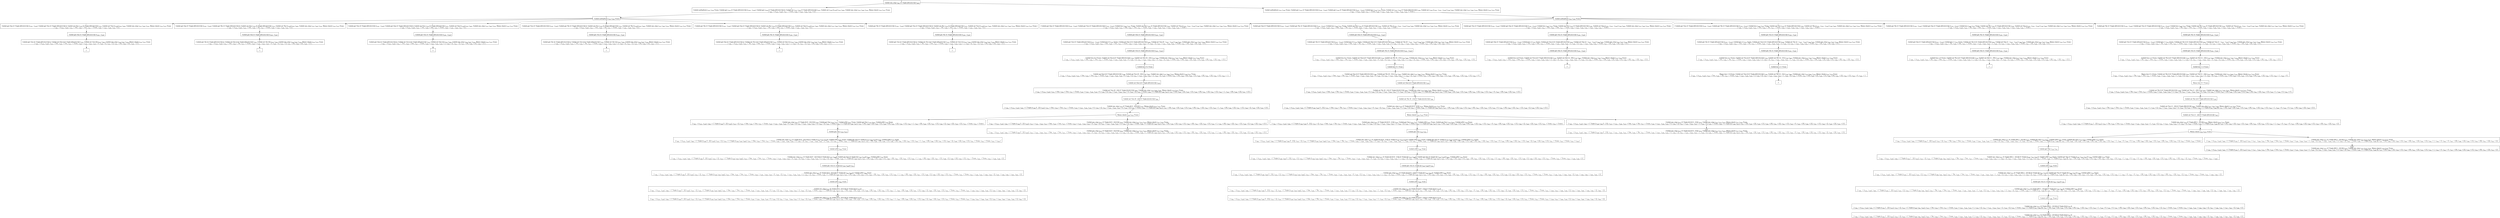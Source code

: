 digraph {
    graph [rankdir=TB
          ,bgcolor=transparent];
    node [shape=box
         ,fillcolor=white
         ,style=filled];
    0 [label=<O <BR/> Unfold one_step v<SUB>491</SUB> (C Triple [[0] [2] [1]]) v<SUB>493</SUB>>];
    1 [label=<C <BR/> Unfold notEqStick v<SUB>525</SUB> v<SUB>526</SUB> Trueo, Unfold get v<SUB>525</SUB> (C Triple [[0] [2] [1]]) (v<SUB>529</SUB> : v<SUB>530</SUB>), Unfold get v<SUB>526</SUB> (C Triple [[0] [2] [1]]) [], Unfold set v<SUB>525</SUB> v<SUB>530</SUB> (C Triple [[0] [2] [1]]) v<SUB>532</SUB>, Unfold set v<SUB>526</SUB> [v<SUB>529</SUB>] v<SUB>532</SUB> v<SUB>493</SUB>, Unfold one_step v<SUB>522</SUB> v<SUB>493</SUB> v<SUB>524</SUB>, Memo check v<SUB>524</SUB> v<SUB>523</SUB> Trueo <BR/>  [ v<SUB>491</SUB> &rarr; (v<SUB>525</SUB>, v<SUB>526</SUB>), v<SUB>527</SUB> &rarr; Trueo, v<SUB>528</SUB> &rarr; v<SUB>529</SUB> : v<SUB>530</SUB>, v<SUB>531</SUB> &rarr; [] ] >];
    2 [label=<C <BR/> Unfold notEqStick v<SUB>525</SUB> v<SUB>526</SUB> Trueo, Unfold get v<SUB>525</SUB> (C Triple [[0] [2] [1]]) (v<SUB>529</SUB> : v<SUB>530</SUB>), Unfold get v<SUB>526</SUB> (C Triple [[0] [2] [1]]) (v<SUB>533</SUB> : v<SUB>534</SUB>), Unfold less v<SUB>529</SUB> v<SUB>533</SUB> Trueo, Unfold set v<SUB>525</SUB> v<SUB>530</SUB> (C Triple [[0] [2] [1]]) v<SUB>536</SUB>, Unfold set v<SUB>526</SUB> (v<SUB>529</SUB> : v<SUB>533</SUB> : v<SUB>534</SUB>) v<SUB>536</SUB> v<SUB>493</SUB>, Unfold one_step v<SUB>522</SUB> v<SUB>493</SUB> v<SUB>524</SUB>, Memo check v<SUB>524</SUB> v<SUB>523</SUB> Trueo <BR/>  [ v<SUB>491</SUB> &rarr; (v<SUB>525</SUB>, v<SUB>526</SUB>), v<SUB>527</SUB> &rarr; Trueo, v<SUB>528</SUB> &rarr; v<SUB>529</SUB> : v<SUB>530</SUB>, v<SUB>531</SUB> &rarr; v<SUB>533</SUB> : v<SUB>534</SUB>, v<SUB>535</SUB> &rarr; Trueo ] >];
    3 [label=<O <BR/> Unfold notEqStick v<SUB>525</SUB> v<SUB>526</SUB> Trueo>];
    4 [label=<C <BR/> Unfold get One (C Triple [[0] [2] [1]]) (v<SUB>529</SUB> : v<SUB>530</SUB>), Unfold get Two (C Triple [[0] [2] [1]]) [], Unfold set One v<SUB>530</SUB> (C Triple [[0] [2] [1]]) v<SUB>532</SUB>, Unfold set Two [v<SUB>529</SUB>] v<SUB>532</SUB> v<SUB>493</SUB>, Unfold one_step v<SUB>522</SUB> v<SUB>493</SUB> v<SUB>524</SUB>, Memo check v<SUB>524</SUB> v<SUB>523</SUB> Trueo <BR/>  [ v<SUB>491</SUB> &rarr; (v<SUB>525</SUB>, v<SUB>526</SUB>), v<SUB>525</SUB> &rarr; One, v<SUB>526</SUB> &rarr; Two, v<SUB>527</SUB> &rarr; Trueo, v<SUB>528</SUB> &rarr; v<SUB>529</SUB> : v<SUB>530</SUB>, v<SUB>531</SUB> &rarr; [] ] >];
    5 [label=<C <BR/> Unfold get One (C Triple [[0] [2] [1]]) (v<SUB>529</SUB> : v<SUB>530</SUB>), Unfold get Thr (C Triple [[0] [2] [1]]) [], Unfold set One v<SUB>530</SUB> (C Triple [[0] [2] [1]]) v<SUB>532</SUB>, Unfold set Thr [v<SUB>529</SUB>] v<SUB>532</SUB> v<SUB>493</SUB>, Unfold one_step v<SUB>522</SUB> v<SUB>493</SUB> v<SUB>524</SUB>, Memo check v<SUB>524</SUB> v<SUB>523</SUB> Trueo <BR/>  [ v<SUB>491</SUB> &rarr; (v<SUB>525</SUB>, v<SUB>526</SUB>), v<SUB>525</SUB> &rarr; One, v<SUB>526</SUB> &rarr; Thr, v<SUB>527</SUB> &rarr; Trueo, v<SUB>528</SUB> &rarr; v<SUB>529</SUB> : v<SUB>530</SUB>, v<SUB>531</SUB> &rarr; [] ] >];
    6 [label=<C <BR/> Unfold get Two (C Triple [[0] [2] [1]]) (v<SUB>529</SUB> : v<SUB>530</SUB>), Unfold get One (C Triple [[0] [2] [1]]) [], Unfold set Two v<SUB>530</SUB> (C Triple [[0] [2] [1]]) v<SUB>532</SUB>, Unfold set One [v<SUB>529</SUB>] v<SUB>532</SUB> v<SUB>493</SUB>, Unfold one_step v<SUB>522</SUB> v<SUB>493</SUB> v<SUB>524</SUB>, Memo check v<SUB>524</SUB> v<SUB>523</SUB> Trueo <BR/>  [ v<SUB>491</SUB> &rarr; (v<SUB>525</SUB>, v<SUB>526</SUB>), v<SUB>525</SUB> &rarr; Two, v<SUB>526</SUB> &rarr; One, v<SUB>527</SUB> &rarr; Trueo, v<SUB>528</SUB> &rarr; v<SUB>529</SUB> : v<SUB>530</SUB>, v<SUB>531</SUB> &rarr; [] ] >];
    7 [label=<C <BR/> Unfold get Two (C Triple [[0] [2] [1]]) (v<SUB>529</SUB> : v<SUB>530</SUB>), Unfold get Thr (C Triple [[0] [2] [1]]) [], Unfold set Two v<SUB>530</SUB> (C Triple [[0] [2] [1]]) v<SUB>532</SUB>, Unfold set Thr [v<SUB>529</SUB>] v<SUB>532</SUB> v<SUB>493</SUB>, Unfold one_step v<SUB>522</SUB> v<SUB>493</SUB> v<SUB>524</SUB>, Memo check v<SUB>524</SUB> v<SUB>523</SUB> Trueo <BR/>  [ v<SUB>491</SUB> &rarr; (v<SUB>525</SUB>, v<SUB>526</SUB>), v<SUB>525</SUB> &rarr; Two, v<SUB>526</SUB> &rarr; Thr, v<SUB>527</SUB> &rarr; Trueo, v<SUB>528</SUB> &rarr; v<SUB>529</SUB> : v<SUB>530</SUB>, v<SUB>531</SUB> &rarr; [] ] >];
    8 [label=<C <BR/> Unfold get Thr (C Triple [[0] [2] [1]]) (v<SUB>529</SUB> : v<SUB>530</SUB>), Unfold get One (C Triple [[0] [2] [1]]) [], Unfold set Thr v<SUB>530</SUB> (C Triple [[0] [2] [1]]) v<SUB>532</SUB>, Unfold set One [v<SUB>529</SUB>] v<SUB>532</SUB> v<SUB>493</SUB>, Unfold one_step v<SUB>522</SUB> v<SUB>493</SUB> v<SUB>524</SUB>, Memo check v<SUB>524</SUB> v<SUB>523</SUB> Trueo <BR/>  [ v<SUB>491</SUB> &rarr; (v<SUB>525</SUB>, v<SUB>526</SUB>), v<SUB>525</SUB> &rarr; Thr, v<SUB>526</SUB> &rarr; One, v<SUB>527</SUB> &rarr; Trueo, v<SUB>528</SUB> &rarr; v<SUB>529</SUB> : v<SUB>530</SUB>, v<SUB>531</SUB> &rarr; [] ] >];
    9 [label=<C <BR/> Unfold get Thr (C Triple [[0] [2] [1]]) (v<SUB>529</SUB> : v<SUB>530</SUB>), Unfold get Two (C Triple [[0] [2] [1]]) [], Unfold set Thr v<SUB>530</SUB> (C Triple [[0] [2] [1]]) v<SUB>532</SUB>, Unfold set Two [v<SUB>529</SUB>] v<SUB>532</SUB> v<SUB>493</SUB>, Unfold one_step v<SUB>522</SUB> v<SUB>493</SUB> v<SUB>524</SUB>, Memo check v<SUB>524</SUB> v<SUB>523</SUB> Trueo <BR/>  [ v<SUB>491</SUB> &rarr; (v<SUB>525</SUB>, v<SUB>526</SUB>), v<SUB>525</SUB> &rarr; Thr, v<SUB>526</SUB> &rarr; Two, v<SUB>527</SUB> &rarr; Trueo, v<SUB>528</SUB> &rarr; v<SUB>529</SUB> : v<SUB>530</SUB>, v<SUB>531</SUB> &rarr; [] ] >];
    10 [label=<O <BR/> Unfold get One (C Triple [[0] [2] [1]]) (v<SUB>529</SUB> : v<SUB>530</SUB>)>];
    11 [label=<C <BR/> Unfold get Two (C Triple [[0] [2] [1]]) [], Unfold set One [] (C Triple [[0] [2] [1]]) v<SUB>532</SUB>, Unfold set Two [0] v<SUB>532</SUB> v<SUB>493</SUB>, Unfold one_step v<SUB>522</SUB> v<SUB>493</SUB> v<SUB>524</SUB>, Memo check v<SUB>524</SUB> v<SUB>523</SUB> Trueo <BR/>  [ v<SUB>491</SUB> &rarr; (v<SUB>525</SUB>, v<SUB>526</SUB>), v<SUB>525</SUB> &rarr; One, v<SUB>526</SUB> &rarr; Two, v<SUB>527</SUB> &rarr; Trueo, v<SUB>528</SUB> &rarr; v<SUB>529</SUB> : v<SUB>530</SUB>, v<SUB>529</SUB> &rarr; 0, v<SUB>530</SUB> &rarr; [], v<SUB>531</SUB> &rarr; [], v<SUB>537</SUB> &rarr; [0], v<SUB>538</SUB> &rarr; [2], v<SUB>539</SUB> &rarr; [1] ] >];
    12 [label=<_|_>];
    13 [label=<O <BR/> Unfold get One (C Triple [[0] [2] [1]]) (v<SUB>529</SUB> : v<SUB>530</SUB>)>];
    14 [label=<C <BR/> Unfold get Thr (C Triple [[0] [2] [1]]) [], Unfold set One [] (C Triple [[0] [2] [1]]) v<SUB>532</SUB>, Unfold set Thr [0] v<SUB>532</SUB> v<SUB>493</SUB>, Unfold one_step v<SUB>522</SUB> v<SUB>493</SUB> v<SUB>524</SUB>, Memo check v<SUB>524</SUB> v<SUB>523</SUB> Trueo <BR/>  [ v<SUB>491</SUB> &rarr; (v<SUB>525</SUB>, v<SUB>526</SUB>), v<SUB>525</SUB> &rarr; One, v<SUB>526</SUB> &rarr; Thr, v<SUB>527</SUB> &rarr; Trueo, v<SUB>528</SUB> &rarr; v<SUB>529</SUB> : v<SUB>530</SUB>, v<SUB>529</SUB> &rarr; 0, v<SUB>530</SUB> &rarr; [], v<SUB>531</SUB> &rarr; [], v<SUB>537</SUB> &rarr; [0], v<SUB>538</SUB> &rarr; [2], v<SUB>539</SUB> &rarr; [1] ] >];
    15 [label=<_|_>];
    16 [label=<O <BR/> Unfold get Two (C Triple [[0] [2] [1]]) (v<SUB>529</SUB> : v<SUB>530</SUB>)>];
    17 [label=<C <BR/> Unfold get One (C Triple [[0] [2] [1]]) [], Unfold set Two [] (C Triple [[0] [2] [1]]) v<SUB>532</SUB>, Unfold set One [2] v<SUB>532</SUB> v<SUB>493</SUB>, Unfold one_step v<SUB>522</SUB> v<SUB>493</SUB> v<SUB>524</SUB>, Memo check v<SUB>524</SUB> v<SUB>523</SUB> Trueo <BR/>  [ v<SUB>491</SUB> &rarr; (v<SUB>525</SUB>, v<SUB>526</SUB>), v<SUB>525</SUB> &rarr; Two, v<SUB>526</SUB> &rarr; One, v<SUB>527</SUB> &rarr; Trueo, v<SUB>528</SUB> &rarr; v<SUB>529</SUB> : v<SUB>530</SUB>, v<SUB>529</SUB> &rarr; 2, v<SUB>530</SUB> &rarr; [], v<SUB>531</SUB> &rarr; [], v<SUB>537</SUB> &rarr; [0], v<SUB>538</SUB> &rarr; [2], v<SUB>539</SUB> &rarr; [1] ] >];
    18 [label=<_|_>];
    19 [label=<O <BR/> Unfold get Two (C Triple [[0] [2] [1]]) (v<SUB>529</SUB> : v<SUB>530</SUB>)>];
    20 [label=<C <BR/> Unfold get Thr (C Triple [[0] [2] [1]]) [], Unfold set Two [] (C Triple [[0] [2] [1]]) v<SUB>532</SUB>, Unfold set Thr [2] v<SUB>532</SUB> v<SUB>493</SUB>, Unfold one_step v<SUB>522</SUB> v<SUB>493</SUB> v<SUB>524</SUB>, Memo check v<SUB>524</SUB> v<SUB>523</SUB> Trueo <BR/>  [ v<SUB>491</SUB> &rarr; (v<SUB>525</SUB>, v<SUB>526</SUB>), v<SUB>525</SUB> &rarr; Two, v<SUB>526</SUB> &rarr; Thr, v<SUB>527</SUB> &rarr; Trueo, v<SUB>528</SUB> &rarr; v<SUB>529</SUB> : v<SUB>530</SUB>, v<SUB>529</SUB> &rarr; 2, v<SUB>530</SUB> &rarr; [], v<SUB>531</SUB> &rarr; [], v<SUB>537</SUB> &rarr; [0], v<SUB>538</SUB> &rarr; [2], v<SUB>539</SUB> &rarr; [1] ] >];
    21 [label=<_|_>];
    22 [label=<O <BR/> Unfold get Thr (C Triple [[0] [2] [1]]) (v<SUB>529</SUB> : v<SUB>530</SUB>)>];
    23 [label=<C <BR/> Unfold get One (C Triple [[0] [2] [1]]) [], Unfold set Thr [] (C Triple [[0] [2] [1]]) v<SUB>532</SUB>, Unfold set One [1] v<SUB>532</SUB> v<SUB>493</SUB>, Unfold one_step v<SUB>522</SUB> v<SUB>493</SUB> v<SUB>524</SUB>, Memo check v<SUB>524</SUB> v<SUB>523</SUB> Trueo <BR/>  [ v<SUB>491</SUB> &rarr; (v<SUB>525</SUB>, v<SUB>526</SUB>), v<SUB>525</SUB> &rarr; Thr, v<SUB>526</SUB> &rarr; One, v<SUB>527</SUB> &rarr; Trueo, v<SUB>528</SUB> &rarr; v<SUB>529</SUB> : v<SUB>530</SUB>, v<SUB>529</SUB> &rarr; 1, v<SUB>530</SUB> &rarr; [], v<SUB>531</SUB> &rarr; [], v<SUB>537</SUB> &rarr; [0], v<SUB>538</SUB> &rarr; [2], v<SUB>539</SUB> &rarr; [1] ] >];
    24 [label=<_|_>];
    25 [label=<O <BR/> Unfold get Thr (C Triple [[0] [2] [1]]) (v<SUB>529</SUB> : v<SUB>530</SUB>)>];
    26 [label=<C <BR/> Unfold get Two (C Triple [[0] [2] [1]]) [], Unfold set Thr [] (C Triple [[0] [2] [1]]) v<SUB>532</SUB>, Unfold set Two [1] v<SUB>532</SUB> v<SUB>493</SUB>, Unfold one_step v<SUB>522</SUB> v<SUB>493</SUB> v<SUB>524</SUB>, Memo check v<SUB>524</SUB> v<SUB>523</SUB> Trueo <BR/>  [ v<SUB>491</SUB> &rarr; (v<SUB>525</SUB>, v<SUB>526</SUB>), v<SUB>525</SUB> &rarr; Thr, v<SUB>526</SUB> &rarr; Two, v<SUB>527</SUB> &rarr; Trueo, v<SUB>528</SUB> &rarr; v<SUB>529</SUB> : v<SUB>530</SUB>, v<SUB>529</SUB> &rarr; 1, v<SUB>530</SUB> &rarr; [], v<SUB>531</SUB> &rarr; [], v<SUB>537</SUB> &rarr; [0], v<SUB>538</SUB> &rarr; [2], v<SUB>539</SUB> &rarr; [1] ] >];
    27 [label=<_|_>];
    28 [label=<O <BR/> Unfold notEqStick v<SUB>525</SUB> v<SUB>526</SUB> Trueo>];
    29 [label=<C <BR/> Unfold get One (C Triple [[0] [2] [1]]) (v<SUB>529</SUB> : v<SUB>530</SUB>), Unfold get Two (C Triple [[0] [2] [1]]) (v<SUB>533</SUB> : v<SUB>534</SUB>), Unfold less v<SUB>529</SUB> v<SUB>533</SUB> Trueo, Unfold set One v<SUB>530</SUB> (C Triple [[0] [2] [1]]) v<SUB>536</SUB>, Unfold set Two (v<SUB>529</SUB> : v<SUB>533</SUB> : v<SUB>534</SUB>) v<SUB>536</SUB> v<SUB>493</SUB>, Unfold one_step v<SUB>522</SUB> v<SUB>493</SUB> v<SUB>524</SUB>, Memo check v<SUB>524</SUB> v<SUB>523</SUB> Trueo <BR/>  [ v<SUB>491</SUB> &rarr; (v<SUB>525</SUB>, v<SUB>526</SUB>), v<SUB>525</SUB> &rarr; One, v<SUB>526</SUB> &rarr; Two, v<SUB>527</SUB> &rarr; Trueo, v<SUB>528</SUB> &rarr; v<SUB>529</SUB> : v<SUB>530</SUB>, v<SUB>531</SUB> &rarr; v<SUB>533</SUB> : v<SUB>534</SUB>, v<SUB>535</SUB> &rarr; Trueo ] >];
    30 [label=<C <BR/> Unfold get One (C Triple [[0] [2] [1]]) (v<SUB>529</SUB> : v<SUB>530</SUB>), Unfold get Thr (C Triple [[0] [2] [1]]) (v<SUB>533</SUB> : v<SUB>534</SUB>), Unfold less v<SUB>529</SUB> v<SUB>533</SUB> Trueo, Unfold set One v<SUB>530</SUB> (C Triple [[0] [2] [1]]) v<SUB>536</SUB>, Unfold set Thr (v<SUB>529</SUB> : v<SUB>533</SUB> : v<SUB>534</SUB>) v<SUB>536</SUB> v<SUB>493</SUB>, Unfold one_step v<SUB>522</SUB> v<SUB>493</SUB> v<SUB>524</SUB>, Memo check v<SUB>524</SUB> v<SUB>523</SUB> Trueo <BR/>  [ v<SUB>491</SUB> &rarr; (v<SUB>525</SUB>, v<SUB>526</SUB>), v<SUB>525</SUB> &rarr; One, v<SUB>526</SUB> &rarr; Thr, v<SUB>527</SUB> &rarr; Trueo, v<SUB>528</SUB> &rarr; v<SUB>529</SUB> : v<SUB>530</SUB>, v<SUB>531</SUB> &rarr; v<SUB>533</SUB> : v<SUB>534</SUB>, v<SUB>535</SUB> &rarr; Trueo ] >];
    31 [label=<C <BR/> Unfold get Two (C Triple [[0] [2] [1]]) (v<SUB>529</SUB> : v<SUB>530</SUB>), Unfold get One (C Triple [[0] [2] [1]]) (v<SUB>533</SUB> : v<SUB>534</SUB>), Unfold less v<SUB>529</SUB> v<SUB>533</SUB> Trueo, Unfold set Two v<SUB>530</SUB> (C Triple [[0] [2] [1]]) v<SUB>536</SUB>, Unfold set One (v<SUB>529</SUB> : v<SUB>533</SUB> : v<SUB>534</SUB>) v<SUB>536</SUB> v<SUB>493</SUB>, Unfold one_step v<SUB>522</SUB> v<SUB>493</SUB> v<SUB>524</SUB>, Memo check v<SUB>524</SUB> v<SUB>523</SUB> Trueo <BR/>  [ v<SUB>491</SUB> &rarr; (v<SUB>525</SUB>, v<SUB>526</SUB>), v<SUB>525</SUB> &rarr; Two, v<SUB>526</SUB> &rarr; One, v<SUB>527</SUB> &rarr; Trueo, v<SUB>528</SUB> &rarr; v<SUB>529</SUB> : v<SUB>530</SUB>, v<SUB>531</SUB> &rarr; v<SUB>533</SUB> : v<SUB>534</SUB>, v<SUB>535</SUB> &rarr; Trueo ] >];
    32 [label=<C <BR/> Unfold get Two (C Triple [[0] [2] [1]]) (v<SUB>529</SUB> : v<SUB>530</SUB>), Unfold get Thr (C Triple [[0] [2] [1]]) (v<SUB>533</SUB> : v<SUB>534</SUB>), Unfold less v<SUB>529</SUB> v<SUB>533</SUB> Trueo, Unfold set Two v<SUB>530</SUB> (C Triple [[0] [2] [1]]) v<SUB>536</SUB>, Unfold set Thr (v<SUB>529</SUB> : v<SUB>533</SUB> : v<SUB>534</SUB>) v<SUB>536</SUB> v<SUB>493</SUB>, Unfold one_step v<SUB>522</SUB> v<SUB>493</SUB> v<SUB>524</SUB>, Memo check v<SUB>524</SUB> v<SUB>523</SUB> Trueo <BR/>  [ v<SUB>491</SUB> &rarr; (v<SUB>525</SUB>, v<SUB>526</SUB>), v<SUB>525</SUB> &rarr; Two, v<SUB>526</SUB> &rarr; Thr, v<SUB>527</SUB> &rarr; Trueo, v<SUB>528</SUB> &rarr; v<SUB>529</SUB> : v<SUB>530</SUB>, v<SUB>531</SUB> &rarr; v<SUB>533</SUB> : v<SUB>534</SUB>, v<SUB>535</SUB> &rarr; Trueo ] >];
    33 [label=<C <BR/> Unfold get Thr (C Triple [[0] [2] [1]]) (v<SUB>529</SUB> : v<SUB>530</SUB>), Unfold get One (C Triple [[0] [2] [1]]) (v<SUB>533</SUB> : v<SUB>534</SUB>), Unfold less v<SUB>529</SUB> v<SUB>533</SUB> Trueo, Unfold set Thr v<SUB>530</SUB> (C Triple [[0] [2] [1]]) v<SUB>536</SUB>, Unfold set One (v<SUB>529</SUB> : v<SUB>533</SUB> : v<SUB>534</SUB>) v<SUB>536</SUB> v<SUB>493</SUB>, Unfold one_step v<SUB>522</SUB> v<SUB>493</SUB> v<SUB>524</SUB>, Memo check v<SUB>524</SUB> v<SUB>523</SUB> Trueo <BR/>  [ v<SUB>491</SUB> &rarr; (v<SUB>525</SUB>, v<SUB>526</SUB>), v<SUB>525</SUB> &rarr; Thr, v<SUB>526</SUB> &rarr; One, v<SUB>527</SUB> &rarr; Trueo, v<SUB>528</SUB> &rarr; v<SUB>529</SUB> : v<SUB>530</SUB>, v<SUB>531</SUB> &rarr; v<SUB>533</SUB> : v<SUB>534</SUB>, v<SUB>535</SUB> &rarr; Trueo ] >];
    34 [label=<C <BR/> Unfold get Thr (C Triple [[0] [2] [1]]) (v<SUB>529</SUB> : v<SUB>530</SUB>), Unfold get Two (C Triple [[0] [2] [1]]) (v<SUB>533</SUB> : v<SUB>534</SUB>), Unfold less v<SUB>529</SUB> v<SUB>533</SUB> Trueo, Unfold set Thr v<SUB>530</SUB> (C Triple [[0] [2] [1]]) v<SUB>536</SUB>, Unfold set Two (v<SUB>529</SUB> : v<SUB>533</SUB> : v<SUB>534</SUB>) v<SUB>536</SUB> v<SUB>493</SUB>, Unfold one_step v<SUB>522</SUB> v<SUB>493</SUB> v<SUB>524</SUB>, Memo check v<SUB>524</SUB> v<SUB>523</SUB> Trueo <BR/>  [ v<SUB>491</SUB> &rarr; (v<SUB>525</SUB>, v<SUB>526</SUB>), v<SUB>525</SUB> &rarr; Thr, v<SUB>526</SUB> &rarr; Two, v<SUB>527</SUB> &rarr; Trueo, v<SUB>528</SUB> &rarr; v<SUB>529</SUB> : v<SUB>530</SUB>, v<SUB>531</SUB> &rarr; v<SUB>533</SUB> : v<SUB>534</SUB>, v<SUB>535</SUB> &rarr; Trueo ] >];
    35 [label=<O <BR/> Unfold get One (C Triple [[0] [2] [1]]) (v<SUB>529</SUB> : v<SUB>530</SUB>)>];
    36 [label=<C <BR/> Unfold get Two (C Triple [[0] [2] [1]]) (v<SUB>533</SUB> : v<SUB>534</SUB>), Unfold less 0 v<SUB>533</SUB> Trueo, Unfold set One [] (C Triple [[0] [2] [1]]) v<SUB>536</SUB>, Unfold set Two (0 : v<SUB>533</SUB> : v<SUB>534</SUB>) v<SUB>536</SUB> v<SUB>493</SUB>, Unfold one_step v<SUB>522</SUB> v<SUB>493</SUB> v<SUB>524</SUB>, Memo check v<SUB>524</SUB> v<SUB>523</SUB> Trueo <BR/>  [ v<SUB>491</SUB> &rarr; (v<SUB>525</SUB>, v<SUB>526</SUB>), v<SUB>525</SUB> &rarr; One, v<SUB>526</SUB> &rarr; Two, v<SUB>527</SUB> &rarr; Trueo, v<SUB>528</SUB> &rarr; v<SUB>529</SUB> : v<SUB>530</SUB>, v<SUB>529</SUB> &rarr; 0, v<SUB>530</SUB> &rarr; [], v<SUB>531</SUB> &rarr; v<SUB>533</SUB> : v<SUB>534</SUB>, v<SUB>535</SUB> &rarr; Trueo, v<SUB>537</SUB> &rarr; [0], v<SUB>538</SUB> &rarr; [2], v<SUB>539</SUB> &rarr; [1] ] >];
    37 [label=<O <BR/> Unfold get Two (C Triple [[0] [2] [1]]) (v<SUB>533</SUB> : v<SUB>534</SUB>)>];
    38 [label=<C <BR/> Unfold less 0 2 Trueo, Unfold set One [] (C Triple [[0] [2] [1]]) v<SUB>536</SUB>, Unfold set Two (0 : [2]) v<SUB>536</SUB> v<SUB>493</SUB>, Unfold one_step v<SUB>522</SUB> v<SUB>493</SUB> v<SUB>524</SUB>, Memo check v<SUB>524</SUB> v<SUB>523</SUB> Trueo <BR/>  [ v<SUB>491</SUB> &rarr; (v<SUB>525</SUB>, v<SUB>526</SUB>), v<SUB>525</SUB> &rarr; One, v<SUB>526</SUB> &rarr; Two, v<SUB>527</SUB> &rarr; Trueo, v<SUB>528</SUB> &rarr; v<SUB>529</SUB> : v<SUB>530</SUB>, v<SUB>529</SUB> &rarr; 0, v<SUB>530</SUB> &rarr; [], v<SUB>531</SUB> &rarr; v<SUB>533</SUB> : v<SUB>534</SUB>, v<SUB>533</SUB> &rarr; 2, v<SUB>534</SUB> &rarr; [], v<SUB>535</SUB> &rarr; Trueo, v<SUB>537</SUB> &rarr; [0], v<SUB>538</SUB> &rarr; [2], v<SUB>539</SUB> &rarr; [1], v<SUB>540</SUB> &rarr; [0], v<SUB>541</SUB> &rarr; [2], v<SUB>542</SUB> &rarr; [1] ] >];
    39 [label=<O <BR/> Unfold less 0 2 Trueo>];
    40 [label=<C <BR/> Unfold set One [] (C Triple [[0] [2] [1]]) v<SUB>536</SUB>, Unfold set Two (0 : [2]) v<SUB>536</SUB> v<SUB>493</SUB>, Unfold one_step v<SUB>522</SUB> v<SUB>493</SUB> v<SUB>524</SUB>, Memo check v<SUB>524</SUB> v<SUB>523</SUB> Trueo <BR/>  [ v<SUB>491</SUB> &rarr; (v<SUB>525</SUB>, v<SUB>526</SUB>), v<SUB>525</SUB> &rarr; One, v<SUB>526</SUB> &rarr; Two, v<SUB>527</SUB> &rarr; Trueo, v<SUB>528</SUB> &rarr; v<SUB>529</SUB> : v<SUB>530</SUB>, v<SUB>529</SUB> &rarr; 0, v<SUB>530</SUB> &rarr; [], v<SUB>531</SUB> &rarr; v<SUB>533</SUB> : v<SUB>534</SUB>, v<SUB>533</SUB> &rarr; 2, v<SUB>534</SUB> &rarr; [], v<SUB>535</SUB> &rarr; Trueo, v<SUB>537</SUB> &rarr; [0], v<SUB>538</SUB> &rarr; [2], v<SUB>539</SUB> &rarr; [1], v<SUB>540</SUB> &rarr; [0], v<SUB>541</SUB> &rarr; [2], v<SUB>542</SUB> &rarr; [1], v<SUB>543</SUB> &rarr; 1 ] >];
    41 [label=<O <BR/> Unfold set One [] (C Triple [[0] [2] [1]]) v<SUB>536</SUB>>];
    42 [label=<C <BR/> Unfold set Two (0 : [2]) (C Triple [[] [2] [1]]) v<SUB>493</SUB>, Unfold one_step v<SUB>522</SUB> v<SUB>493</SUB> v<SUB>524</SUB>, Memo check v<SUB>524</SUB> v<SUB>523</SUB> Trueo <BR/>  [ v<SUB>491</SUB> &rarr; (v<SUB>525</SUB>, v<SUB>526</SUB>), v<SUB>525</SUB> &rarr; One, v<SUB>526</SUB> &rarr; Two, v<SUB>527</SUB> &rarr; Trueo, v<SUB>528</SUB> &rarr; v<SUB>529</SUB> : v<SUB>530</SUB>, v<SUB>529</SUB> &rarr; 0, v<SUB>530</SUB> &rarr; [], v<SUB>531</SUB> &rarr; v<SUB>533</SUB> : v<SUB>534</SUB>, v<SUB>533</SUB> &rarr; 2, v<SUB>534</SUB> &rarr; [], v<SUB>535</SUB> &rarr; Trueo, v<SUB>536</SUB> &rarr; C Triple [[] v<SUB>546</SUB> v<SUB>547</SUB>], v<SUB>537</SUB> &rarr; [0], v<SUB>538</SUB> &rarr; [2], v<SUB>539</SUB> &rarr; [1], v<SUB>540</SUB> &rarr; [0], v<SUB>541</SUB> &rarr; [2], v<SUB>542</SUB> &rarr; [1], v<SUB>543</SUB> &rarr; 1, v<SUB>545</SUB> &rarr; [0], v<SUB>546</SUB> &rarr; [2], v<SUB>547</SUB> &rarr; [1] ] >];
    43 [label=<O <BR/> Unfold set Two (0 : [2]) (C Triple [[] [2] [1]]) v<SUB>493</SUB>>];
    44 [label=<C <BR/> Unfold one_step v<SUB>522</SUB> (C Triple [[] 0 : [2] [1]]) v<SUB>524</SUB>, Memo check v<SUB>524</SUB> v<SUB>523</SUB> Trueo <BR/>  [ v<SUB>491</SUB> &rarr; (v<SUB>525</SUB>, v<SUB>526</SUB>), v<SUB>493</SUB> &rarr; C Triple [v<SUB>548</SUB> 0 : [2] v<SUB>550</SUB>], v<SUB>525</SUB> &rarr; One, v<SUB>526</SUB> &rarr; Two, v<SUB>527</SUB> &rarr; Trueo, v<SUB>528</SUB> &rarr; v<SUB>529</SUB> : v<SUB>530</SUB>, v<SUB>529</SUB> &rarr; 0, v<SUB>530</SUB> &rarr; [], v<SUB>531</SUB> &rarr; v<SUB>533</SUB> : v<SUB>534</SUB>, v<SUB>533</SUB> &rarr; 2, v<SUB>534</SUB> &rarr; [], v<SUB>535</SUB> &rarr; Trueo, v<SUB>536</SUB> &rarr; C Triple [[] v<SUB>546</SUB> v<SUB>547</SUB>], v<SUB>537</SUB> &rarr; [0], v<SUB>538</SUB> &rarr; [2], v<SUB>539</SUB> &rarr; [1], v<SUB>540</SUB> &rarr; [0], v<SUB>541</SUB> &rarr; [2], v<SUB>542</SUB> &rarr; [1], v<SUB>543</SUB> &rarr; 1, v<SUB>545</SUB> &rarr; [0], v<SUB>546</SUB> &rarr; [2], v<SUB>547</SUB> &rarr; [1], v<SUB>548</SUB> &rarr; [], v<SUB>549</SUB> &rarr; [2], v<SUB>550</SUB> &rarr; [1] ] >];
    45 [label=<O <BR/> Memo check v<SUB>524</SUB> v<SUB>523</SUB> Trueo>];
    46 [label=<C <BR/> Unfold one_step v<SUB>522</SUB> (C Triple [[] 0 : [2] [1]]) v<SUB>524</SUB>, Unfold get One v<SUB>524</SUB> v<SUB>553</SUB>, Unfold isNil v<SUB>553</SUB> Trueo, Unfold get Two v<SUB>524</SUB> v<SUB>554</SUB>, Unfold isNil v<SUB>554</SUB> Trueo <BR/>  [ v<SUB>491</SUB> &rarr; (v<SUB>525</SUB>, v<SUB>526</SUB>), v<SUB>493</SUB> &rarr; C Triple [v<SUB>548</SUB> 0 : [2] v<SUB>550</SUB>], v<SUB>523</SUB> &rarr; [], v<SUB>525</SUB> &rarr; One, v<SUB>526</SUB> &rarr; Two, v<SUB>527</SUB> &rarr; Trueo, v<SUB>528</SUB> &rarr; v<SUB>529</SUB> : v<SUB>530</SUB>, v<SUB>529</SUB> &rarr; 0, v<SUB>530</SUB> &rarr; [], v<SUB>531</SUB> &rarr; v<SUB>533</SUB> : v<SUB>534</SUB>, v<SUB>533</SUB> &rarr; 2, v<SUB>534</SUB> &rarr; [], v<SUB>535</SUB> &rarr; Trueo, v<SUB>536</SUB> &rarr; C Triple [[] v<SUB>546</SUB> v<SUB>547</SUB>], v<SUB>537</SUB> &rarr; [0], v<SUB>538</SUB> &rarr; [2], v<SUB>539</SUB> &rarr; [1], v<SUB>540</SUB> &rarr; [0], v<SUB>541</SUB> &rarr; [2], v<SUB>542</SUB> &rarr; [1], v<SUB>543</SUB> &rarr; 1, v<SUB>545</SUB> &rarr; [0], v<SUB>546</SUB> &rarr; [2], v<SUB>547</SUB> &rarr; [1], v<SUB>548</SUB> &rarr; [], v<SUB>549</SUB> &rarr; [2], v<SUB>550</SUB> &rarr; [1], v<SUB>551</SUB> &rarr; Trueo, v<SUB>552</SUB> &rarr; Trueo ] >];
    47 [label=<C <BR/> Unfold one_step v<SUB>522</SUB> (C Triple [[] 0 : [2] [1]]) v<SUB>524</SUB>, Unfold one_step v<SUB>555</SUB> v<SUB>524</SUB> v<SUB>557</SUB>, Memo check v<SUB>557</SUB> v<SUB>556</SUB> Trueo <BR/>  [ v<SUB>491</SUB> &rarr; (v<SUB>525</SUB>, v<SUB>526</SUB>), v<SUB>493</SUB> &rarr; C Triple [v<SUB>548</SUB> 0 : [2] v<SUB>550</SUB>], v<SUB>523</SUB> &rarr; v<SUB>555</SUB> : v<SUB>556</SUB>, v<SUB>525</SUB> &rarr; One, v<SUB>526</SUB> &rarr; Two, v<SUB>527</SUB> &rarr; Trueo, v<SUB>528</SUB> &rarr; v<SUB>529</SUB> : v<SUB>530</SUB>, v<SUB>529</SUB> &rarr; 0, v<SUB>530</SUB> &rarr; [], v<SUB>531</SUB> &rarr; v<SUB>533</SUB> : v<SUB>534</SUB>, v<SUB>533</SUB> &rarr; 2, v<SUB>534</SUB> &rarr; [], v<SUB>535</SUB> &rarr; Trueo, v<SUB>536</SUB> &rarr; C Triple [[] v<SUB>546</SUB> v<SUB>547</SUB>], v<SUB>537</SUB> &rarr; [0], v<SUB>538</SUB> &rarr; [2], v<SUB>539</SUB> &rarr; [1], v<SUB>540</SUB> &rarr; [0], v<SUB>541</SUB> &rarr; [2], v<SUB>542</SUB> &rarr; [1], v<SUB>543</SUB> &rarr; 1, v<SUB>545</SUB> &rarr; [0], v<SUB>546</SUB> &rarr; [2], v<SUB>547</SUB> &rarr; [1], v<SUB>548</SUB> &rarr; [], v<SUB>549</SUB> &rarr; [2], v<SUB>550</SUB> &rarr; [1] ] >];
    48 [label=<O <BR/> Unfold get One v<SUB>524</SUB> v<SUB>553</SUB>>];
    49 [label=<C <BR/> Unfold one_step v<SUB>522</SUB> (C Triple [[] 0 : [2] [1]]) (C Triple [v<SUB>558</SUB> v<SUB>559</SUB> v<SUB>560</SUB>]), Unfold isNil v<SUB>558</SUB> Trueo, Unfold get Two (C Triple [v<SUB>558</SUB> v<SUB>559</SUB> v<SUB>560</SUB>]) v<SUB>554</SUB>, Unfold isNil v<SUB>554</SUB> Trueo <BR/>  [ v<SUB>491</SUB> &rarr; (v<SUB>525</SUB>, v<SUB>526</SUB>), v<SUB>493</SUB> &rarr; C Triple [v<SUB>548</SUB> 0 : [2] v<SUB>550</SUB>], v<SUB>523</SUB> &rarr; [], v<SUB>524</SUB> &rarr; C Triple [v<SUB>558</SUB> v<SUB>559</SUB> v<SUB>560</SUB>], v<SUB>525</SUB> &rarr; One, v<SUB>526</SUB> &rarr; Two, v<SUB>527</SUB> &rarr; Trueo, v<SUB>528</SUB> &rarr; v<SUB>529</SUB> : v<SUB>530</SUB>, v<SUB>529</SUB> &rarr; 0, v<SUB>530</SUB> &rarr; [], v<SUB>531</SUB> &rarr; v<SUB>533</SUB> : v<SUB>534</SUB>, v<SUB>533</SUB> &rarr; 2, v<SUB>534</SUB> &rarr; [], v<SUB>535</SUB> &rarr; Trueo, v<SUB>536</SUB> &rarr; C Triple [[] v<SUB>546</SUB> v<SUB>547</SUB>], v<SUB>537</SUB> &rarr; [0], v<SUB>538</SUB> &rarr; [2], v<SUB>539</SUB> &rarr; [1], v<SUB>540</SUB> &rarr; [0], v<SUB>541</SUB> &rarr; [2], v<SUB>542</SUB> &rarr; [1], v<SUB>543</SUB> &rarr; 1, v<SUB>545</SUB> &rarr; [0], v<SUB>546</SUB> &rarr; [2], v<SUB>547</SUB> &rarr; [1], v<SUB>548</SUB> &rarr; [], v<SUB>549</SUB> &rarr; [2], v<SUB>550</SUB> &rarr; [1], v<SUB>551</SUB> &rarr; Trueo, v<SUB>552</SUB> &rarr; Trueo, v<SUB>553</SUB> &rarr; v<SUB>558</SUB> ] >];
    50 [label=<O <BR/> Unfold isNil v<SUB>558</SUB> Trueo>];
    51 [label=<C <BR/> Unfold one_step v<SUB>522</SUB> (C Triple [[] 0 : [2] [1]]) (C Triple [[] v<SUB>559</SUB> v<SUB>560</SUB>]), Unfold get Two (C Triple [[] v<SUB>559</SUB> v<SUB>560</SUB>]) v<SUB>554</SUB>, Unfold isNil v<SUB>554</SUB> Trueo <BR/>  [ v<SUB>491</SUB> &rarr; (v<SUB>525</SUB>, v<SUB>526</SUB>), v<SUB>493</SUB> &rarr; C Triple [v<SUB>548</SUB> 0 : [2] v<SUB>550</SUB>], v<SUB>523</SUB> &rarr; [], v<SUB>524</SUB> &rarr; C Triple [v<SUB>558</SUB> v<SUB>559</SUB> v<SUB>560</SUB>], v<SUB>525</SUB> &rarr; One, v<SUB>526</SUB> &rarr; Two, v<SUB>527</SUB> &rarr; Trueo, v<SUB>528</SUB> &rarr; v<SUB>529</SUB> : v<SUB>530</SUB>, v<SUB>529</SUB> &rarr; 0, v<SUB>530</SUB> &rarr; [], v<SUB>531</SUB> &rarr; v<SUB>533</SUB> : v<SUB>534</SUB>, v<SUB>533</SUB> &rarr; 2, v<SUB>534</SUB> &rarr; [], v<SUB>535</SUB> &rarr; Trueo, v<SUB>536</SUB> &rarr; C Triple [[] v<SUB>546</SUB> v<SUB>547</SUB>], v<SUB>537</SUB> &rarr; [0], v<SUB>538</SUB> &rarr; [2], v<SUB>539</SUB> &rarr; [1], v<SUB>540</SUB> &rarr; [0], v<SUB>541</SUB> &rarr; [2], v<SUB>542</SUB> &rarr; [1], v<SUB>543</SUB> &rarr; 1, v<SUB>545</SUB> &rarr; [0], v<SUB>546</SUB> &rarr; [2], v<SUB>547</SUB> &rarr; [1], v<SUB>548</SUB> &rarr; [], v<SUB>549</SUB> &rarr; [2], v<SUB>550</SUB> &rarr; [1], v<SUB>551</SUB> &rarr; Trueo, v<SUB>552</SUB> &rarr; Trueo, v<SUB>553</SUB> &rarr; v<SUB>558</SUB>, v<SUB>558</SUB> &rarr; [] ] >];
    52 [label=<O <BR/> Unfold get Two (C Triple [[] v<SUB>559</SUB> v<SUB>560</SUB>]) v<SUB>554</SUB>>];
    53 [label=<C <BR/> Unfold one_step v<SUB>522</SUB> (C Triple [[] 0 : [2] [1]]) (C Triple [[] v<SUB>564</SUB> v<SUB>565</SUB>]), Unfold isNil v<SUB>564</SUB> Trueo <BR/>  [ v<SUB>491</SUB> &rarr; (v<SUB>525</SUB>, v<SUB>526</SUB>), v<SUB>493</SUB> &rarr; C Triple [v<SUB>548</SUB> 0 : [2] v<SUB>550</SUB>], v<SUB>523</SUB> &rarr; [], v<SUB>524</SUB> &rarr; C Triple [v<SUB>558</SUB> v<SUB>559</SUB> v<SUB>560</SUB>], v<SUB>525</SUB> &rarr; One, v<SUB>526</SUB> &rarr; Two, v<SUB>527</SUB> &rarr; Trueo, v<SUB>528</SUB> &rarr; v<SUB>529</SUB> : v<SUB>530</SUB>, v<SUB>529</SUB> &rarr; 0, v<SUB>530</SUB> &rarr; [], v<SUB>531</SUB> &rarr; v<SUB>533</SUB> : v<SUB>534</SUB>, v<SUB>533</SUB> &rarr; 2, v<SUB>534</SUB> &rarr; [], v<SUB>535</SUB> &rarr; Trueo, v<SUB>536</SUB> &rarr; C Triple [[] v<SUB>546</SUB> v<SUB>547</SUB>], v<SUB>537</SUB> &rarr; [0], v<SUB>538</SUB> &rarr; [2], v<SUB>539</SUB> &rarr; [1], v<SUB>540</SUB> &rarr; [0], v<SUB>541</SUB> &rarr; [2], v<SUB>542</SUB> &rarr; [1], v<SUB>543</SUB> &rarr; 1, v<SUB>545</SUB> &rarr; [0], v<SUB>546</SUB> &rarr; [2], v<SUB>547</SUB> &rarr; [1], v<SUB>548</SUB> &rarr; [], v<SUB>549</SUB> &rarr; [2], v<SUB>550</SUB> &rarr; [1], v<SUB>551</SUB> &rarr; Trueo, v<SUB>552</SUB> &rarr; Trueo, v<SUB>553</SUB> &rarr; v<SUB>558</SUB>, v<SUB>554</SUB> &rarr; v<SUB>564</SUB>, v<SUB>558</SUB> &rarr; [], v<SUB>559</SUB> &rarr; v<SUB>564</SUB>, v<SUB>560</SUB> &rarr; v<SUB>565</SUB>, v<SUB>563</SUB> &rarr; [] ] >];
    54 [label=<O <BR/> Unfold isNil v<SUB>564</SUB> Trueo>];
    55 [label=<C <BR/> Unfold one_step v<SUB>522</SUB> (C Triple [[] 0 : [2] [1]]) (C Triple [[] [] v<SUB>565</SUB>]) <BR/>  [ v<SUB>491</SUB> &rarr; (v<SUB>525</SUB>, v<SUB>526</SUB>), v<SUB>493</SUB> &rarr; C Triple [v<SUB>548</SUB> 0 : [2] v<SUB>550</SUB>], v<SUB>523</SUB> &rarr; [], v<SUB>524</SUB> &rarr; C Triple [v<SUB>558</SUB> v<SUB>559</SUB> v<SUB>560</SUB>], v<SUB>525</SUB> &rarr; One, v<SUB>526</SUB> &rarr; Two, v<SUB>527</SUB> &rarr; Trueo, v<SUB>528</SUB> &rarr; v<SUB>529</SUB> : v<SUB>530</SUB>, v<SUB>529</SUB> &rarr; 0, v<SUB>530</SUB> &rarr; [], v<SUB>531</SUB> &rarr; v<SUB>533</SUB> : v<SUB>534</SUB>, v<SUB>533</SUB> &rarr; 2, v<SUB>534</SUB> &rarr; [], v<SUB>535</SUB> &rarr; Trueo, v<SUB>536</SUB> &rarr; C Triple [[] v<SUB>546</SUB> v<SUB>547</SUB>], v<SUB>537</SUB> &rarr; [0], v<SUB>538</SUB> &rarr; [2], v<SUB>539</SUB> &rarr; [1], v<SUB>540</SUB> &rarr; [0], v<SUB>541</SUB> &rarr; [2], v<SUB>542</SUB> &rarr; [1], v<SUB>543</SUB> &rarr; 1, v<SUB>545</SUB> &rarr; [0], v<SUB>546</SUB> &rarr; [2], v<SUB>547</SUB> &rarr; [1], v<SUB>548</SUB> &rarr; [], v<SUB>549</SUB> &rarr; [2], v<SUB>550</SUB> &rarr; [1], v<SUB>551</SUB> &rarr; Trueo, v<SUB>552</SUB> &rarr; Trueo, v<SUB>553</SUB> &rarr; v<SUB>558</SUB>, v<SUB>554</SUB> &rarr; v<SUB>564</SUB>, v<SUB>558</SUB> &rarr; [], v<SUB>559</SUB> &rarr; v<SUB>564</SUB>, v<SUB>560</SUB> &rarr; v<SUB>565</SUB>, v<SUB>563</SUB> &rarr; [], v<SUB>564</SUB> &rarr; [] ] >];
    56 [label=<Leaf <BR/> Unfold one_step v<SUB>522</SUB> (C Triple [[] 0 : [2] [1]]) (C Triple [[] [] v<SUB>565</SUB>]) <BR/>  [ v<SUB>491</SUB> &rarr; (v<SUB>525</SUB>, v<SUB>526</SUB>), v<SUB>493</SUB> &rarr; C Triple [v<SUB>548</SUB> 0 : [2] v<SUB>550</SUB>], v<SUB>523</SUB> &rarr; [], v<SUB>524</SUB> &rarr; C Triple [v<SUB>558</SUB> v<SUB>559</SUB> v<SUB>560</SUB>], v<SUB>525</SUB> &rarr; One, v<SUB>526</SUB> &rarr; Two, v<SUB>527</SUB> &rarr; Trueo, v<SUB>528</SUB> &rarr; v<SUB>529</SUB> : v<SUB>530</SUB>, v<SUB>529</SUB> &rarr; 0, v<SUB>530</SUB> &rarr; [], v<SUB>531</SUB> &rarr; v<SUB>533</SUB> : v<SUB>534</SUB>, v<SUB>533</SUB> &rarr; 2, v<SUB>534</SUB> &rarr; [], v<SUB>535</SUB> &rarr; Trueo, v<SUB>536</SUB> &rarr; C Triple [[] v<SUB>546</SUB> v<SUB>547</SUB>], v<SUB>537</SUB> &rarr; [0], v<SUB>538</SUB> &rarr; [2], v<SUB>539</SUB> &rarr; [1], v<SUB>540</SUB> &rarr; [0], v<SUB>541</SUB> &rarr; [2], v<SUB>542</SUB> &rarr; [1], v<SUB>543</SUB> &rarr; 1, v<SUB>545</SUB> &rarr; [0], v<SUB>546</SUB> &rarr; [2], v<SUB>547</SUB> &rarr; [1], v<SUB>548</SUB> &rarr; [], v<SUB>549</SUB> &rarr; [2], v<SUB>550</SUB> &rarr; [1], v<SUB>551</SUB> &rarr; Trueo, v<SUB>552</SUB> &rarr; Trueo, v<SUB>553</SUB> &rarr; v<SUB>558</SUB>, v<SUB>554</SUB> &rarr; v<SUB>564</SUB>, v<SUB>558</SUB> &rarr; [], v<SUB>559</SUB> &rarr; v<SUB>564</SUB>, v<SUB>560</SUB> &rarr; v<SUB>565</SUB>, v<SUB>563</SUB> &rarr; [], v<SUB>564</SUB> &rarr; [] ] >];
    57 [label=<Leaf <BR/> Unfold one_step v<SUB>522</SUB> (C Triple [[] 0 : [2] [1]]) v<SUB>524</SUB>, Unfold one_step v<SUB>555</SUB> v<SUB>524</SUB> v<SUB>557</SUB>, Memo check v<SUB>557</SUB> v<SUB>556</SUB> Trueo <BR/>  [ v<SUB>491</SUB> &rarr; (v<SUB>525</SUB>, v<SUB>526</SUB>), v<SUB>493</SUB> &rarr; C Triple [v<SUB>548</SUB> 0 : [2] v<SUB>550</SUB>], v<SUB>523</SUB> &rarr; v<SUB>555</SUB> : v<SUB>556</SUB>, v<SUB>525</SUB> &rarr; One, v<SUB>526</SUB> &rarr; Two, v<SUB>527</SUB> &rarr; Trueo, v<SUB>528</SUB> &rarr; v<SUB>529</SUB> : v<SUB>530</SUB>, v<SUB>529</SUB> &rarr; 0, v<SUB>530</SUB> &rarr; [], v<SUB>531</SUB> &rarr; v<SUB>533</SUB> : v<SUB>534</SUB>, v<SUB>533</SUB> &rarr; 2, v<SUB>534</SUB> &rarr; [], v<SUB>535</SUB> &rarr; Trueo, v<SUB>536</SUB> &rarr; C Triple [[] v<SUB>546</SUB> v<SUB>547</SUB>], v<SUB>537</SUB> &rarr; [0], v<SUB>538</SUB> &rarr; [2], v<SUB>539</SUB> &rarr; [1], v<SUB>540</SUB> &rarr; [0], v<SUB>541</SUB> &rarr; [2], v<SUB>542</SUB> &rarr; [1], v<SUB>543</SUB> &rarr; 1, v<SUB>545</SUB> &rarr; [0], v<SUB>546</SUB> &rarr; [2], v<SUB>547</SUB> &rarr; [1], v<SUB>548</SUB> &rarr; [], v<SUB>549</SUB> &rarr; [2], v<SUB>550</SUB> &rarr; [1] ] >];
    58 [label=<O <BR/> Unfold get One (C Triple [[0] [2] [1]]) (v<SUB>529</SUB> : v<SUB>530</SUB>)>];
    59 [label=<C <BR/> Unfold get Thr (C Triple [[0] [2] [1]]) (v<SUB>533</SUB> : v<SUB>534</SUB>), Unfold less 0 v<SUB>533</SUB> Trueo, Unfold set One [] (C Triple [[0] [2] [1]]) v<SUB>536</SUB>, Unfold set Thr (0 : v<SUB>533</SUB> : v<SUB>534</SUB>) v<SUB>536</SUB> v<SUB>493</SUB>, Unfold one_step v<SUB>522</SUB> v<SUB>493</SUB> v<SUB>524</SUB>, Memo check v<SUB>524</SUB> v<SUB>523</SUB> Trueo <BR/>  [ v<SUB>491</SUB> &rarr; (v<SUB>525</SUB>, v<SUB>526</SUB>), v<SUB>525</SUB> &rarr; One, v<SUB>526</SUB> &rarr; Thr, v<SUB>527</SUB> &rarr; Trueo, v<SUB>528</SUB> &rarr; v<SUB>529</SUB> : v<SUB>530</SUB>, v<SUB>529</SUB> &rarr; 0, v<SUB>530</SUB> &rarr; [], v<SUB>531</SUB> &rarr; v<SUB>533</SUB> : v<SUB>534</SUB>, v<SUB>535</SUB> &rarr; Trueo, v<SUB>537</SUB> &rarr; [0], v<SUB>538</SUB> &rarr; [2], v<SUB>539</SUB> &rarr; [1] ] >];
    60 [label=<O <BR/> Unfold get Thr (C Triple [[0] [2] [1]]) (v<SUB>533</SUB> : v<SUB>534</SUB>)>];
    61 [label=<C <BR/> Unfold less 0 1 Trueo, Unfold set One [] (C Triple [[0] [2] [1]]) v<SUB>536</SUB>, Unfold set Thr (0 : [1]) v<SUB>536</SUB> v<SUB>493</SUB>, Unfold one_step v<SUB>522</SUB> v<SUB>493</SUB> v<SUB>524</SUB>, Memo check v<SUB>524</SUB> v<SUB>523</SUB> Trueo <BR/>  [ v<SUB>491</SUB> &rarr; (v<SUB>525</SUB>, v<SUB>526</SUB>), v<SUB>525</SUB> &rarr; One, v<SUB>526</SUB> &rarr; Thr, v<SUB>527</SUB> &rarr; Trueo, v<SUB>528</SUB> &rarr; v<SUB>529</SUB> : v<SUB>530</SUB>, v<SUB>529</SUB> &rarr; 0, v<SUB>530</SUB> &rarr; [], v<SUB>531</SUB> &rarr; v<SUB>533</SUB> : v<SUB>534</SUB>, v<SUB>533</SUB> &rarr; 1, v<SUB>534</SUB> &rarr; [], v<SUB>535</SUB> &rarr; Trueo, v<SUB>537</SUB> &rarr; [0], v<SUB>538</SUB> &rarr; [2], v<SUB>539</SUB> &rarr; [1], v<SUB>540</SUB> &rarr; [0], v<SUB>541</SUB> &rarr; [2], v<SUB>542</SUB> &rarr; [1] ] >];
    62 [label=<O <BR/> Unfold less 0 1 Trueo>];
    63 [label=<C <BR/> Unfold set One [] (C Triple [[0] [2] [1]]) v<SUB>536</SUB>, Unfold set Thr (0 : [1]) v<SUB>536</SUB> v<SUB>493</SUB>, Unfold one_step v<SUB>522</SUB> v<SUB>493</SUB> v<SUB>524</SUB>, Memo check v<SUB>524</SUB> v<SUB>523</SUB> Trueo <BR/>  [ v<SUB>491</SUB> &rarr; (v<SUB>525</SUB>, v<SUB>526</SUB>), v<SUB>525</SUB> &rarr; One, v<SUB>526</SUB> &rarr; Thr, v<SUB>527</SUB> &rarr; Trueo, v<SUB>528</SUB> &rarr; v<SUB>529</SUB> : v<SUB>530</SUB>, v<SUB>529</SUB> &rarr; 0, v<SUB>530</SUB> &rarr; [], v<SUB>531</SUB> &rarr; v<SUB>533</SUB> : v<SUB>534</SUB>, v<SUB>533</SUB> &rarr; 1, v<SUB>534</SUB> &rarr; [], v<SUB>535</SUB> &rarr; Trueo, v<SUB>537</SUB> &rarr; [0], v<SUB>538</SUB> &rarr; [2], v<SUB>539</SUB> &rarr; [1], v<SUB>540</SUB> &rarr; [0], v<SUB>541</SUB> &rarr; [2], v<SUB>542</SUB> &rarr; [1], v<SUB>543</SUB> &rarr; 0 ] >];
    64 [label=<O <BR/> Unfold set One [] (C Triple [[0] [2] [1]]) v<SUB>536</SUB>>];
    65 [label=<C <BR/> Unfold set Thr (0 : [1]) (C Triple [[] [2] [1]]) v<SUB>493</SUB>, Unfold one_step v<SUB>522</SUB> v<SUB>493</SUB> v<SUB>524</SUB>, Memo check v<SUB>524</SUB> v<SUB>523</SUB> Trueo <BR/>  [ v<SUB>491</SUB> &rarr; (v<SUB>525</SUB>, v<SUB>526</SUB>), v<SUB>525</SUB> &rarr; One, v<SUB>526</SUB> &rarr; Thr, v<SUB>527</SUB> &rarr; Trueo, v<SUB>528</SUB> &rarr; v<SUB>529</SUB> : v<SUB>530</SUB>, v<SUB>529</SUB> &rarr; 0, v<SUB>530</SUB> &rarr; [], v<SUB>531</SUB> &rarr; v<SUB>533</SUB> : v<SUB>534</SUB>, v<SUB>533</SUB> &rarr; 1, v<SUB>534</SUB> &rarr; [], v<SUB>535</SUB> &rarr; Trueo, v<SUB>536</SUB> &rarr; C Triple [[] v<SUB>546</SUB> v<SUB>547</SUB>], v<SUB>537</SUB> &rarr; [0], v<SUB>538</SUB> &rarr; [2], v<SUB>539</SUB> &rarr; [1], v<SUB>540</SUB> &rarr; [0], v<SUB>541</SUB> &rarr; [2], v<SUB>542</SUB> &rarr; [1], v<SUB>543</SUB> &rarr; 0, v<SUB>545</SUB> &rarr; [0], v<SUB>546</SUB> &rarr; [2], v<SUB>547</SUB> &rarr; [1] ] >];
    66 [label=<O <BR/> Unfold set Thr (0 : [1]) (C Triple [[] [2] [1]]) v<SUB>493</SUB>>];
    67 [label=<C <BR/> Unfold one_step v<SUB>522</SUB> (C Triple [[] [2] 0 : [1]]) v<SUB>524</SUB>, Memo check v<SUB>524</SUB> v<SUB>523</SUB> Trueo <BR/>  [ v<SUB>491</SUB> &rarr; (v<SUB>525</SUB>, v<SUB>526</SUB>), v<SUB>493</SUB> &rarr; C Triple [v<SUB>548</SUB> v<SUB>549</SUB> 0 : [1]], v<SUB>525</SUB> &rarr; One, v<SUB>526</SUB> &rarr; Thr, v<SUB>527</SUB> &rarr; Trueo, v<SUB>528</SUB> &rarr; v<SUB>529</SUB> : v<SUB>530</SUB>, v<SUB>529</SUB> &rarr; 0, v<SUB>530</SUB> &rarr; [], v<SUB>531</SUB> &rarr; v<SUB>533</SUB> : v<SUB>534</SUB>, v<SUB>533</SUB> &rarr; 1, v<SUB>534</SUB> &rarr; [], v<SUB>535</SUB> &rarr; Trueo, v<SUB>536</SUB> &rarr; C Triple [[] v<SUB>546</SUB> v<SUB>547</SUB>], v<SUB>537</SUB> &rarr; [0], v<SUB>538</SUB> &rarr; [2], v<SUB>539</SUB> &rarr; [1], v<SUB>540</SUB> &rarr; [0], v<SUB>541</SUB> &rarr; [2], v<SUB>542</SUB> &rarr; [1], v<SUB>543</SUB> &rarr; 0, v<SUB>545</SUB> &rarr; [0], v<SUB>546</SUB> &rarr; [2], v<SUB>547</SUB> &rarr; [1], v<SUB>548</SUB> &rarr; [], v<SUB>549</SUB> &rarr; [2], v<SUB>550</SUB> &rarr; [1] ] >];
    68 [label=<O <BR/> Memo check v<SUB>524</SUB> v<SUB>523</SUB> Trueo>];
    69 [label=<C <BR/> Unfold one_step v<SUB>522</SUB> (C Triple [[] [2] 0 : [1]]) v<SUB>524</SUB>, Unfold get One v<SUB>524</SUB> v<SUB>553</SUB>, Unfold isNil v<SUB>553</SUB> Trueo, Unfold get Two v<SUB>524</SUB> v<SUB>554</SUB>, Unfold isNil v<SUB>554</SUB> Trueo <BR/>  [ v<SUB>491</SUB> &rarr; (v<SUB>525</SUB>, v<SUB>526</SUB>), v<SUB>493</SUB> &rarr; C Triple [v<SUB>548</SUB> v<SUB>549</SUB> 0 : [1]], v<SUB>523</SUB> &rarr; [], v<SUB>525</SUB> &rarr; One, v<SUB>526</SUB> &rarr; Thr, v<SUB>527</SUB> &rarr; Trueo, v<SUB>528</SUB> &rarr; v<SUB>529</SUB> : v<SUB>530</SUB>, v<SUB>529</SUB> &rarr; 0, v<SUB>530</SUB> &rarr; [], v<SUB>531</SUB> &rarr; v<SUB>533</SUB> : v<SUB>534</SUB>, v<SUB>533</SUB> &rarr; 1, v<SUB>534</SUB> &rarr; [], v<SUB>535</SUB> &rarr; Trueo, v<SUB>536</SUB> &rarr; C Triple [[] v<SUB>546</SUB> v<SUB>547</SUB>], v<SUB>537</SUB> &rarr; [0], v<SUB>538</SUB> &rarr; [2], v<SUB>539</SUB> &rarr; [1], v<SUB>540</SUB> &rarr; [0], v<SUB>541</SUB> &rarr; [2], v<SUB>542</SUB> &rarr; [1], v<SUB>543</SUB> &rarr; 0, v<SUB>545</SUB> &rarr; [0], v<SUB>546</SUB> &rarr; [2], v<SUB>547</SUB> &rarr; [1], v<SUB>548</SUB> &rarr; [], v<SUB>549</SUB> &rarr; [2], v<SUB>550</SUB> &rarr; [1], v<SUB>551</SUB> &rarr; Trueo, v<SUB>552</SUB> &rarr; Trueo ] >];
    70 [label=<C <BR/> Unfold one_step v<SUB>522</SUB> (C Triple [[] [2] 0 : [1]]) v<SUB>524</SUB>, Unfold one_step v<SUB>555</SUB> v<SUB>524</SUB> v<SUB>557</SUB>, Memo check v<SUB>557</SUB> v<SUB>556</SUB> Trueo <BR/>  [ v<SUB>491</SUB> &rarr; (v<SUB>525</SUB>, v<SUB>526</SUB>), v<SUB>493</SUB> &rarr; C Triple [v<SUB>548</SUB> v<SUB>549</SUB> 0 : [1]], v<SUB>523</SUB> &rarr; v<SUB>555</SUB> : v<SUB>556</SUB>, v<SUB>525</SUB> &rarr; One, v<SUB>526</SUB> &rarr; Thr, v<SUB>527</SUB> &rarr; Trueo, v<SUB>528</SUB> &rarr; v<SUB>529</SUB> : v<SUB>530</SUB>, v<SUB>529</SUB> &rarr; 0, v<SUB>530</SUB> &rarr; [], v<SUB>531</SUB> &rarr; v<SUB>533</SUB> : v<SUB>534</SUB>, v<SUB>533</SUB> &rarr; 1, v<SUB>534</SUB> &rarr; [], v<SUB>535</SUB> &rarr; Trueo, v<SUB>536</SUB> &rarr; C Triple [[] v<SUB>546</SUB> v<SUB>547</SUB>], v<SUB>537</SUB> &rarr; [0], v<SUB>538</SUB> &rarr; [2], v<SUB>539</SUB> &rarr; [1], v<SUB>540</SUB> &rarr; [0], v<SUB>541</SUB> &rarr; [2], v<SUB>542</SUB> &rarr; [1], v<SUB>543</SUB> &rarr; 0, v<SUB>545</SUB> &rarr; [0], v<SUB>546</SUB> &rarr; [2], v<SUB>547</SUB> &rarr; [1], v<SUB>548</SUB> &rarr; [], v<SUB>549</SUB> &rarr; [2], v<SUB>550</SUB> &rarr; [1] ] >];
    71 [label=<O <BR/> Unfold get One v<SUB>524</SUB> v<SUB>553</SUB>>];
    72 [label=<C <BR/> Unfold one_step v<SUB>522</SUB> (C Triple [[] [2] 0 : [1]]) (C Triple [v<SUB>558</SUB> v<SUB>559</SUB> v<SUB>560</SUB>]), Unfold isNil v<SUB>558</SUB> Trueo, Unfold get Two (C Triple [v<SUB>558</SUB> v<SUB>559</SUB> v<SUB>560</SUB>]) v<SUB>554</SUB>, Unfold isNil v<SUB>554</SUB> Trueo <BR/>  [ v<SUB>491</SUB> &rarr; (v<SUB>525</SUB>, v<SUB>526</SUB>), v<SUB>493</SUB> &rarr; C Triple [v<SUB>548</SUB> v<SUB>549</SUB> 0 : [1]], v<SUB>523</SUB> &rarr; [], v<SUB>524</SUB> &rarr; C Triple [v<SUB>558</SUB> v<SUB>559</SUB> v<SUB>560</SUB>], v<SUB>525</SUB> &rarr; One, v<SUB>526</SUB> &rarr; Thr, v<SUB>527</SUB> &rarr; Trueo, v<SUB>528</SUB> &rarr; v<SUB>529</SUB> : v<SUB>530</SUB>, v<SUB>529</SUB> &rarr; 0, v<SUB>530</SUB> &rarr; [], v<SUB>531</SUB> &rarr; v<SUB>533</SUB> : v<SUB>534</SUB>, v<SUB>533</SUB> &rarr; 1, v<SUB>534</SUB> &rarr; [], v<SUB>535</SUB> &rarr; Trueo, v<SUB>536</SUB> &rarr; C Triple [[] v<SUB>546</SUB> v<SUB>547</SUB>], v<SUB>537</SUB> &rarr; [0], v<SUB>538</SUB> &rarr; [2], v<SUB>539</SUB> &rarr; [1], v<SUB>540</SUB> &rarr; [0], v<SUB>541</SUB> &rarr; [2], v<SUB>542</SUB> &rarr; [1], v<SUB>543</SUB> &rarr; 0, v<SUB>545</SUB> &rarr; [0], v<SUB>546</SUB> &rarr; [2], v<SUB>547</SUB> &rarr; [1], v<SUB>548</SUB> &rarr; [], v<SUB>549</SUB> &rarr; [2], v<SUB>550</SUB> &rarr; [1], v<SUB>551</SUB> &rarr; Trueo, v<SUB>552</SUB> &rarr; Trueo, v<SUB>553</SUB> &rarr; v<SUB>558</SUB> ] >];
    73 [label=<O <BR/> Unfold isNil v<SUB>558</SUB> Trueo>];
    74 [label=<C <BR/> Unfold one_step v<SUB>522</SUB> (C Triple [[] [2] 0 : [1]]) (C Triple [[] v<SUB>559</SUB> v<SUB>560</SUB>]), Unfold get Two (C Triple [[] v<SUB>559</SUB> v<SUB>560</SUB>]) v<SUB>554</SUB>, Unfold isNil v<SUB>554</SUB> Trueo <BR/>  [ v<SUB>491</SUB> &rarr; (v<SUB>525</SUB>, v<SUB>526</SUB>), v<SUB>493</SUB> &rarr; C Triple [v<SUB>548</SUB> v<SUB>549</SUB> 0 : [1]], v<SUB>523</SUB> &rarr; [], v<SUB>524</SUB> &rarr; C Triple [v<SUB>558</SUB> v<SUB>559</SUB> v<SUB>560</SUB>], v<SUB>525</SUB> &rarr; One, v<SUB>526</SUB> &rarr; Thr, v<SUB>527</SUB> &rarr; Trueo, v<SUB>528</SUB> &rarr; v<SUB>529</SUB> : v<SUB>530</SUB>, v<SUB>529</SUB> &rarr; 0, v<SUB>530</SUB> &rarr; [], v<SUB>531</SUB> &rarr; v<SUB>533</SUB> : v<SUB>534</SUB>, v<SUB>533</SUB> &rarr; 1, v<SUB>534</SUB> &rarr; [], v<SUB>535</SUB> &rarr; Trueo, v<SUB>536</SUB> &rarr; C Triple [[] v<SUB>546</SUB> v<SUB>547</SUB>], v<SUB>537</SUB> &rarr; [0], v<SUB>538</SUB> &rarr; [2], v<SUB>539</SUB> &rarr; [1], v<SUB>540</SUB> &rarr; [0], v<SUB>541</SUB> &rarr; [2], v<SUB>542</SUB> &rarr; [1], v<SUB>543</SUB> &rarr; 0, v<SUB>545</SUB> &rarr; [0], v<SUB>546</SUB> &rarr; [2], v<SUB>547</SUB> &rarr; [1], v<SUB>548</SUB> &rarr; [], v<SUB>549</SUB> &rarr; [2], v<SUB>550</SUB> &rarr; [1], v<SUB>551</SUB> &rarr; Trueo, v<SUB>552</SUB> &rarr; Trueo, v<SUB>553</SUB> &rarr; v<SUB>558</SUB>, v<SUB>558</SUB> &rarr; [] ] >];
    75 [label=<O <BR/> Unfold get Two (C Triple [[] v<SUB>559</SUB> v<SUB>560</SUB>]) v<SUB>554</SUB>>];
    76 [label=<C <BR/> Unfold one_step v<SUB>522</SUB> (C Triple [[] [2] 0 : [1]]) (C Triple [[] v<SUB>564</SUB> v<SUB>565</SUB>]), Unfold isNil v<SUB>564</SUB> Trueo <BR/>  [ v<SUB>491</SUB> &rarr; (v<SUB>525</SUB>, v<SUB>526</SUB>), v<SUB>493</SUB> &rarr; C Triple [v<SUB>548</SUB> v<SUB>549</SUB> 0 : [1]], v<SUB>523</SUB> &rarr; [], v<SUB>524</SUB> &rarr; C Triple [v<SUB>558</SUB> v<SUB>559</SUB> v<SUB>560</SUB>], v<SUB>525</SUB> &rarr; One, v<SUB>526</SUB> &rarr; Thr, v<SUB>527</SUB> &rarr; Trueo, v<SUB>528</SUB> &rarr; v<SUB>529</SUB> : v<SUB>530</SUB>, v<SUB>529</SUB> &rarr; 0, v<SUB>530</SUB> &rarr; [], v<SUB>531</SUB> &rarr; v<SUB>533</SUB> : v<SUB>534</SUB>, v<SUB>533</SUB> &rarr; 1, v<SUB>534</SUB> &rarr; [], v<SUB>535</SUB> &rarr; Trueo, v<SUB>536</SUB> &rarr; C Triple [[] v<SUB>546</SUB> v<SUB>547</SUB>], v<SUB>537</SUB> &rarr; [0], v<SUB>538</SUB> &rarr; [2], v<SUB>539</SUB> &rarr; [1], v<SUB>540</SUB> &rarr; [0], v<SUB>541</SUB> &rarr; [2], v<SUB>542</SUB> &rarr; [1], v<SUB>543</SUB> &rarr; 0, v<SUB>545</SUB> &rarr; [0], v<SUB>546</SUB> &rarr; [2], v<SUB>547</SUB> &rarr; [1], v<SUB>548</SUB> &rarr; [], v<SUB>549</SUB> &rarr; [2], v<SUB>550</SUB> &rarr; [1], v<SUB>551</SUB> &rarr; Trueo, v<SUB>552</SUB> &rarr; Trueo, v<SUB>553</SUB> &rarr; v<SUB>558</SUB>, v<SUB>554</SUB> &rarr; v<SUB>564</SUB>, v<SUB>558</SUB> &rarr; [], v<SUB>559</SUB> &rarr; v<SUB>564</SUB>, v<SUB>560</SUB> &rarr; v<SUB>565</SUB>, v<SUB>563</SUB> &rarr; [] ] >];
    77 [label=<O <BR/> Unfold isNil v<SUB>564</SUB> Trueo>];
    78 [label=<C <BR/> Unfold one_step v<SUB>522</SUB> (C Triple [[] [2] 0 : [1]]) (C Triple [[] [] v<SUB>565</SUB>]) <BR/>  [ v<SUB>491</SUB> &rarr; (v<SUB>525</SUB>, v<SUB>526</SUB>), v<SUB>493</SUB> &rarr; C Triple [v<SUB>548</SUB> v<SUB>549</SUB> 0 : [1]], v<SUB>523</SUB> &rarr; [], v<SUB>524</SUB> &rarr; C Triple [v<SUB>558</SUB> v<SUB>559</SUB> v<SUB>560</SUB>], v<SUB>525</SUB> &rarr; One, v<SUB>526</SUB> &rarr; Thr, v<SUB>527</SUB> &rarr; Trueo, v<SUB>528</SUB> &rarr; v<SUB>529</SUB> : v<SUB>530</SUB>, v<SUB>529</SUB> &rarr; 0, v<SUB>530</SUB> &rarr; [], v<SUB>531</SUB> &rarr; v<SUB>533</SUB> : v<SUB>534</SUB>, v<SUB>533</SUB> &rarr; 1, v<SUB>534</SUB> &rarr; [], v<SUB>535</SUB> &rarr; Trueo, v<SUB>536</SUB> &rarr; C Triple [[] v<SUB>546</SUB> v<SUB>547</SUB>], v<SUB>537</SUB> &rarr; [0], v<SUB>538</SUB> &rarr; [2], v<SUB>539</SUB> &rarr; [1], v<SUB>540</SUB> &rarr; [0], v<SUB>541</SUB> &rarr; [2], v<SUB>542</SUB> &rarr; [1], v<SUB>543</SUB> &rarr; 0, v<SUB>545</SUB> &rarr; [0], v<SUB>546</SUB> &rarr; [2], v<SUB>547</SUB> &rarr; [1], v<SUB>548</SUB> &rarr; [], v<SUB>549</SUB> &rarr; [2], v<SUB>550</SUB> &rarr; [1], v<SUB>551</SUB> &rarr; Trueo, v<SUB>552</SUB> &rarr; Trueo, v<SUB>553</SUB> &rarr; v<SUB>558</SUB>, v<SUB>554</SUB> &rarr; v<SUB>564</SUB>, v<SUB>558</SUB> &rarr; [], v<SUB>559</SUB> &rarr; v<SUB>564</SUB>, v<SUB>560</SUB> &rarr; v<SUB>565</SUB>, v<SUB>563</SUB> &rarr; [], v<SUB>564</SUB> &rarr; [] ] >];
    79 [label=<Leaf <BR/> Unfold one_step v<SUB>522</SUB> (C Triple [[] [2] 0 : [1]]) (C Triple [[] [] v<SUB>565</SUB>]) <BR/>  [ v<SUB>491</SUB> &rarr; (v<SUB>525</SUB>, v<SUB>526</SUB>), v<SUB>493</SUB> &rarr; C Triple [v<SUB>548</SUB> v<SUB>549</SUB> 0 : [1]], v<SUB>523</SUB> &rarr; [], v<SUB>524</SUB> &rarr; C Triple [v<SUB>558</SUB> v<SUB>559</SUB> v<SUB>560</SUB>], v<SUB>525</SUB> &rarr; One, v<SUB>526</SUB> &rarr; Thr, v<SUB>527</SUB> &rarr; Trueo, v<SUB>528</SUB> &rarr; v<SUB>529</SUB> : v<SUB>530</SUB>, v<SUB>529</SUB> &rarr; 0, v<SUB>530</SUB> &rarr; [], v<SUB>531</SUB> &rarr; v<SUB>533</SUB> : v<SUB>534</SUB>, v<SUB>533</SUB> &rarr; 1, v<SUB>534</SUB> &rarr; [], v<SUB>535</SUB> &rarr; Trueo, v<SUB>536</SUB> &rarr; C Triple [[] v<SUB>546</SUB> v<SUB>547</SUB>], v<SUB>537</SUB> &rarr; [0], v<SUB>538</SUB> &rarr; [2], v<SUB>539</SUB> &rarr; [1], v<SUB>540</SUB> &rarr; [0], v<SUB>541</SUB> &rarr; [2], v<SUB>542</SUB> &rarr; [1], v<SUB>543</SUB> &rarr; 0, v<SUB>545</SUB> &rarr; [0], v<SUB>546</SUB> &rarr; [2], v<SUB>547</SUB> &rarr; [1], v<SUB>548</SUB> &rarr; [], v<SUB>549</SUB> &rarr; [2], v<SUB>550</SUB> &rarr; [1], v<SUB>551</SUB> &rarr; Trueo, v<SUB>552</SUB> &rarr; Trueo, v<SUB>553</SUB> &rarr; v<SUB>558</SUB>, v<SUB>554</SUB> &rarr; v<SUB>564</SUB>, v<SUB>558</SUB> &rarr; [], v<SUB>559</SUB> &rarr; v<SUB>564</SUB>, v<SUB>560</SUB> &rarr; v<SUB>565</SUB>, v<SUB>563</SUB> &rarr; [], v<SUB>564</SUB> &rarr; [] ] >];
    80 [label=<Leaf <BR/> Unfold one_step v<SUB>522</SUB> (C Triple [[] [2] 0 : [1]]) v<SUB>524</SUB>, Unfold one_step v<SUB>555</SUB> v<SUB>524</SUB> v<SUB>557</SUB>, Memo check v<SUB>557</SUB> v<SUB>556</SUB> Trueo <BR/>  [ v<SUB>491</SUB> &rarr; (v<SUB>525</SUB>, v<SUB>526</SUB>), v<SUB>493</SUB> &rarr; C Triple [v<SUB>548</SUB> v<SUB>549</SUB> 0 : [1]], v<SUB>523</SUB> &rarr; v<SUB>555</SUB> : v<SUB>556</SUB>, v<SUB>525</SUB> &rarr; One, v<SUB>526</SUB> &rarr; Thr, v<SUB>527</SUB> &rarr; Trueo, v<SUB>528</SUB> &rarr; v<SUB>529</SUB> : v<SUB>530</SUB>, v<SUB>529</SUB> &rarr; 0, v<SUB>530</SUB> &rarr; [], v<SUB>531</SUB> &rarr; v<SUB>533</SUB> : v<SUB>534</SUB>, v<SUB>533</SUB> &rarr; 1, v<SUB>534</SUB> &rarr; [], v<SUB>535</SUB> &rarr; Trueo, v<SUB>536</SUB> &rarr; C Triple [[] v<SUB>546</SUB> v<SUB>547</SUB>], v<SUB>537</SUB> &rarr; [0], v<SUB>538</SUB> &rarr; [2], v<SUB>539</SUB> &rarr; [1], v<SUB>540</SUB> &rarr; [0], v<SUB>541</SUB> &rarr; [2], v<SUB>542</SUB> &rarr; [1], v<SUB>543</SUB> &rarr; 0, v<SUB>545</SUB> &rarr; [0], v<SUB>546</SUB> &rarr; [2], v<SUB>547</SUB> &rarr; [1], v<SUB>548</SUB> &rarr; [], v<SUB>549</SUB> &rarr; [2], v<SUB>550</SUB> &rarr; [1] ] >];
    81 [label=<O <BR/> Unfold get Two (C Triple [[0] [2] [1]]) (v<SUB>529</SUB> : v<SUB>530</SUB>)>];
    82 [label=<C <BR/> Unfold get One (C Triple [[0] [2] [1]]) (v<SUB>533</SUB> : v<SUB>534</SUB>), Unfold less 2 v<SUB>533</SUB> Trueo, Unfold set Two [] (C Triple [[0] [2] [1]]) v<SUB>536</SUB>, Unfold set One (2 : v<SUB>533</SUB> : v<SUB>534</SUB>) v<SUB>536</SUB> v<SUB>493</SUB>, Unfold one_step v<SUB>522</SUB> v<SUB>493</SUB> v<SUB>524</SUB>, Memo check v<SUB>524</SUB> v<SUB>523</SUB> Trueo <BR/>  [ v<SUB>491</SUB> &rarr; (v<SUB>525</SUB>, v<SUB>526</SUB>), v<SUB>525</SUB> &rarr; Two, v<SUB>526</SUB> &rarr; One, v<SUB>527</SUB> &rarr; Trueo, v<SUB>528</SUB> &rarr; v<SUB>529</SUB> : v<SUB>530</SUB>, v<SUB>529</SUB> &rarr; 2, v<SUB>530</SUB> &rarr; [], v<SUB>531</SUB> &rarr; v<SUB>533</SUB> : v<SUB>534</SUB>, v<SUB>535</SUB> &rarr; Trueo, v<SUB>537</SUB> &rarr; [0], v<SUB>538</SUB> &rarr; [2], v<SUB>539</SUB> &rarr; [1] ] >];
    83 [label=<O <BR/> Unfold get One (C Triple [[0] [2] [1]]) (v<SUB>533</SUB> : v<SUB>534</SUB>)>];
    84 [label=<C <BR/> Unfold less 2 0 Trueo, Unfold set Two [] (C Triple [[0] [2] [1]]) v<SUB>536</SUB>, Unfold set One (2 : [0]) v<SUB>536</SUB> v<SUB>493</SUB>, Unfold one_step v<SUB>522</SUB> v<SUB>493</SUB> v<SUB>524</SUB>, Memo check v<SUB>524</SUB> v<SUB>523</SUB> Trueo <BR/>  [ v<SUB>491</SUB> &rarr; (v<SUB>525</SUB>, v<SUB>526</SUB>), v<SUB>525</SUB> &rarr; Two, v<SUB>526</SUB> &rarr; One, v<SUB>527</SUB> &rarr; Trueo, v<SUB>528</SUB> &rarr; v<SUB>529</SUB> : v<SUB>530</SUB>, v<SUB>529</SUB> &rarr; 2, v<SUB>530</SUB> &rarr; [], v<SUB>531</SUB> &rarr; v<SUB>533</SUB> : v<SUB>534</SUB>, v<SUB>533</SUB> &rarr; 0, v<SUB>534</SUB> &rarr; [], v<SUB>535</SUB> &rarr; Trueo, v<SUB>537</SUB> &rarr; [0], v<SUB>538</SUB> &rarr; [2], v<SUB>539</SUB> &rarr; [1], v<SUB>540</SUB> &rarr; [0], v<SUB>541</SUB> &rarr; [2], v<SUB>542</SUB> &rarr; [1] ] >];
    85 [label=<_|_>];
    86 [label=<O <BR/> Unfold get Two (C Triple [[0] [2] [1]]) (v<SUB>529</SUB> : v<SUB>530</SUB>)>];
    87 [label=<C <BR/> Unfold get Thr (C Triple [[0] [2] [1]]) (v<SUB>533</SUB> : v<SUB>534</SUB>), Unfold less 2 v<SUB>533</SUB> Trueo, Unfold set Two [] (C Triple [[0] [2] [1]]) v<SUB>536</SUB>, Unfold set Thr (2 : v<SUB>533</SUB> : v<SUB>534</SUB>) v<SUB>536</SUB> v<SUB>493</SUB>, Unfold one_step v<SUB>522</SUB> v<SUB>493</SUB> v<SUB>524</SUB>, Memo check v<SUB>524</SUB> v<SUB>523</SUB> Trueo <BR/>  [ v<SUB>491</SUB> &rarr; (v<SUB>525</SUB>, v<SUB>526</SUB>), v<SUB>525</SUB> &rarr; Two, v<SUB>526</SUB> &rarr; Thr, v<SUB>527</SUB> &rarr; Trueo, v<SUB>528</SUB> &rarr; v<SUB>529</SUB> : v<SUB>530</SUB>, v<SUB>529</SUB> &rarr; 2, v<SUB>530</SUB> &rarr; [], v<SUB>531</SUB> &rarr; v<SUB>533</SUB> : v<SUB>534</SUB>, v<SUB>535</SUB> &rarr; Trueo, v<SUB>537</SUB> &rarr; [0], v<SUB>538</SUB> &rarr; [2], v<SUB>539</SUB> &rarr; [1] ] >];
    88 [label=<O <BR/> Unfold get Thr (C Triple [[0] [2] [1]]) (v<SUB>533</SUB> : v<SUB>534</SUB>)>];
    89 [label=<C <BR/> Unfold less 2 1 Trueo, Unfold set Two [] (C Triple [[0] [2] [1]]) v<SUB>536</SUB>, Unfold set Thr (2 : [1]) v<SUB>536</SUB> v<SUB>493</SUB>, Unfold one_step v<SUB>522</SUB> v<SUB>493</SUB> v<SUB>524</SUB>, Memo check v<SUB>524</SUB> v<SUB>523</SUB> Trueo <BR/>  [ v<SUB>491</SUB> &rarr; (v<SUB>525</SUB>, v<SUB>526</SUB>), v<SUB>525</SUB> &rarr; Two, v<SUB>526</SUB> &rarr; Thr, v<SUB>527</SUB> &rarr; Trueo, v<SUB>528</SUB> &rarr; v<SUB>529</SUB> : v<SUB>530</SUB>, v<SUB>529</SUB> &rarr; 2, v<SUB>530</SUB> &rarr; [], v<SUB>531</SUB> &rarr; v<SUB>533</SUB> : v<SUB>534</SUB>, v<SUB>533</SUB> &rarr; 1, v<SUB>534</SUB> &rarr; [], v<SUB>535</SUB> &rarr; Trueo, v<SUB>537</SUB> &rarr; [0], v<SUB>538</SUB> &rarr; [2], v<SUB>539</SUB> &rarr; [1], v<SUB>540</SUB> &rarr; [0], v<SUB>541</SUB> &rarr; [2], v<SUB>542</SUB> &rarr; [1] ] >];
    90 [label=<O <BR/> Unfold less 2 1 Trueo>];
    91 [label=<C <BR/> Memo less 1 0 Trueo, Unfold set Two [] (C Triple [[0] [2] [1]]) v<SUB>536</SUB>, Unfold set Thr (2 : [1]) v<SUB>536</SUB> v<SUB>493</SUB>, Unfold one_step v<SUB>522</SUB> v<SUB>493</SUB> v<SUB>524</SUB>, Memo check v<SUB>524</SUB> v<SUB>523</SUB> Trueo <BR/>  [ v<SUB>491</SUB> &rarr; (v<SUB>525</SUB>, v<SUB>526</SUB>), v<SUB>525</SUB> &rarr; Two, v<SUB>526</SUB> &rarr; Thr, v<SUB>527</SUB> &rarr; Trueo, v<SUB>528</SUB> &rarr; v<SUB>529</SUB> : v<SUB>530</SUB>, v<SUB>529</SUB> &rarr; 2, v<SUB>530</SUB> &rarr; [], v<SUB>531</SUB> &rarr; v<SUB>533</SUB> : v<SUB>534</SUB>, v<SUB>533</SUB> &rarr; 1, v<SUB>534</SUB> &rarr; [], v<SUB>535</SUB> &rarr; Trueo, v<SUB>537</SUB> &rarr; [0], v<SUB>538</SUB> &rarr; [2], v<SUB>539</SUB> &rarr; [1], v<SUB>540</SUB> &rarr; [0], v<SUB>541</SUB> &rarr; [2], v<SUB>542</SUB> &rarr; [1], v<SUB>543</SUB> &rarr; 0, v<SUB>544</SUB> &rarr; 1 ] >];
    92 [label=<_|_>];
    93 [label=<O <BR/> Unfold get Thr (C Triple [[0] [2] [1]]) (v<SUB>529</SUB> : v<SUB>530</SUB>)>];
    94 [label=<C <BR/> Unfold get One (C Triple [[0] [2] [1]]) (v<SUB>533</SUB> : v<SUB>534</SUB>), Unfold less 1 v<SUB>533</SUB> Trueo, Unfold set Thr [] (C Triple [[0] [2] [1]]) v<SUB>536</SUB>, Unfold set One (1 : v<SUB>533</SUB> : v<SUB>534</SUB>) v<SUB>536</SUB> v<SUB>493</SUB>, Unfold one_step v<SUB>522</SUB> v<SUB>493</SUB> v<SUB>524</SUB>, Memo check v<SUB>524</SUB> v<SUB>523</SUB> Trueo <BR/>  [ v<SUB>491</SUB> &rarr; (v<SUB>525</SUB>, v<SUB>526</SUB>), v<SUB>525</SUB> &rarr; Thr, v<SUB>526</SUB> &rarr; One, v<SUB>527</SUB> &rarr; Trueo, v<SUB>528</SUB> &rarr; v<SUB>529</SUB> : v<SUB>530</SUB>, v<SUB>529</SUB> &rarr; 1, v<SUB>530</SUB> &rarr; [], v<SUB>531</SUB> &rarr; v<SUB>533</SUB> : v<SUB>534</SUB>, v<SUB>535</SUB> &rarr; Trueo, v<SUB>537</SUB> &rarr; [0], v<SUB>538</SUB> &rarr; [2], v<SUB>539</SUB> &rarr; [1] ] >];
    95 [label=<O <BR/> Unfold get One (C Triple [[0] [2] [1]]) (v<SUB>533</SUB> : v<SUB>534</SUB>)>];
    96 [label=<C <BR/> Unfold less 1 0 Trueo, Unfold set Thr [] (C Triple [[0] [2] [1]]) v<SUB>536</SUB>, Unfold set One (1 : [0]) v<SUB>536</SUB> v<SUB>493</SUB>, Unfold one_step v<SUB>522</SUB> v<SUB>493</SUB> v<SUB>524</SUB>, Memo check v<SUB>524</SUB> v<SUB>523</SUB> Trueo <BR/>  [ v<SUB>491</SUB> &rarr; (v<SUB>525</SUB>, v<SUB>526</SUB>), v<SUB>525</SUB> &rarr; Thr, v<SUB>526</SUB> &rarr; One, v<SUB>527</SUB> &rarr; Trueo, v<SUB>528</SUB> &rarr; v<SUB>529</SUB> : v<SUB>530</SUB>, v<SUB>529</SUB> &rarr; 1, v<SUB>530</SUB> &rarr; [], v<SUB>531</SUB> &rarr; v<SUB>533</SUB> : v<SUB>534</SUB>, v<SUB>533</SUB> &rarr; 0, v<SUB>534</SUB> &rarr; [], v<SUB>535</SUB> &rarr; Trueo, v<SUB>537</SUB> &rarr; [0], v<SUB>538</SUB> &rarr; [2], v<SUB>539</SUB> &rarr; [1], v<SUB>540</SUB> &rarr; [0], v<SUB>541</SUB> &rarr; [2], v<SUB>542</SUB> &rarr; [1] ] >];
    97 [label=<_|_>];
    98 [label=<O <BR/> Unfold get Thr (C Triple [[0] [2] [1]]) (v<SUB>529</SUB> : v<SUB>530</SUB>)>];
    99 [label=<C <BR/> Unfold get Two (C Triple [[0] [2] [1]]) (v<SUB>533</SUB> : v<SUB>534</SUB>), Unfold less 1 v<SUB>533</SUB> Trueo, Unfold set Thr [] (C Triple [[0] [2] [1]]) v<SUB>536</SUB>, Unfold set Two (1 : v<SUB>533</SUB> : v<SUB>534</SUB>) v<SUB>536</SUB> v<SUB>493</SUB>, Unfold one_step v<SUB>522</SUB> v<SUB>493</SUB> v<SUB>524</SUB>, Memo check v<SUB>524</SUB> v<SUB>523</SUB> Trueo <BR/>  [ v<SUB>491</SUB> &rarr; (v<SUB>525</SUB>, v<SUB>526</SUB>), v<SUB>525</SUB> &rarr; Thr, v<SUB>526</SUB> &rarr; Two, v<SUB>527</SUB> &rarr; Trueo, v<SUB>528</SUB> &rarr; v<SUB>529</SUB> : v<SUB>530</SUB>, v<SUB>529</SUB> &rarr; 1, v<SUB>530</SUB> &rarr; [], v<SUB>531</SUB> &rarr; v<SUB>533</SUB> : v<SUB>534</SUB>, v<SUB>535</SUB> &rarr; Trueo, v<SUB>537</SUB> &rarr; [0], v<SUB>538</SUB> &rarr; [2], v<SUB>539</SUB> &rarr; [1] ] >];
    100 [label=<O <BR/> Unfold get Two (C Triple [[0] [2] [1]]) (v<SUB>533</SUB> : v<SUB>534</SUB>)>];
    101 [label=<C <BR/> Unfold less 1 2 Trueo, Unfold set Thr [] (C Triple [[0] [2] [1]]) v<SUB>536</SUB>, Unfold set Two (1 : [2]) v<SUB>536</SUB> v<SUB>493</SUB>, Unfold one_step v<SUB>522</SUB> v<SUB>493</SUB> v<SUB>524</SUB>, Memo check v<SUB>524</SUB> v<SUB>523</SUB> Trueo <BR/>  [ v<SUB>491</SUB> &rarr; (v<SUB>525</SUB>, v<SUB>526</SUB>), v<SUB>525</SUB> &rarr; Thr, v<SUB>526</SUB> &rarr; Two, v<SUB>527</SUB> &rarr; Trueo, v<SUB>528</SUB> &rarr; v<SUB>529</SUB> : v<SUB>530</SUB>, v<SUB>529</SUB> &rarr; 1, v<SUB>530</SUB> &rarr; [], v<SUB>531</SUB> &rarr; v<SUB>533</SUB> : v<SUB>534</SUB>, v<SUB>533</SUB> &rarr; 2, v<SUB>534</SUB> &rarr; [], v<SUB>535</SUB> &rarr; Trueo, v<SUB>537</SUB> &rarr; [0], v<SUB>538</SUB> &rarr; [2], v<SUB>539</SUB> &rarr; [1], v<SUB>540</SUB> &rarr; [0], v<SUB>541</SUB> &rarr; [2], v<SUB>542</SUB> &rarr; [1] ] >];
    102 [label=<O <BR/> Unfold less 1 2 Trueo>];
    103 [label=<C <BR/> Memo less 0 1 Trueo, Unfold set Thr [] (C Triple [[0] [2] [1]]) v<SUB>536</SUB>, Unfold set Two (1 : [2]) v<SUB>536</SUB> v<SUB>493</SUB>, Unfold one_step v<SUB>522</SUB> v<SUB>493</SUB> v<SUB>524</SUB>, Memo check v<SUB>524</SUB> v<SUB>523</SUB> Trueo <BR/>  [ v<SUB>491</SUB> &rarr; (v<SUB>525</SUB>, v<SUB>526</SUB>), v<SUB>525</SUB> &rarr; Thr, v<SUB>526</SUB> &rarr; Two, v<SUB>527</SUB> &rarr; Trueo, v<SUB>528</SUB> &rarr; v<SUB>529</SUB> : v<SUB>530</SUB>, v<SUB>529</SUB> &rarr; 1, v<SUB>530</SUB> &rarr; [], v<SUB>531</SUB> &rarr; v<SUB>533</SUB> : v<SUB>534</SUB>, v<SUB>533</SUB> &rarr; 2, v<SUB>534</SUB> &rarr; [], v<SUB>535</SUB> &rarr; Trueo, v<SUB>537</SUB> &rarr; [0], v<SUB>538</SUB> &rarr; [2], v<SUB>539</SUB> &rarr; [1], v<SUB>540</SUB> &rarr; [0], v<SUB>541</SUB> &rarr; [2], v<SUB>542</SUB> &rarr; [1], v<SUB>543</SUB> &rarr; 1, v<SUB>544</SUB> &rarr; 0 ] >];
    104 [label=<O <BR/> Memo less 0 1 Trueo>];
    105 [label=<C <BR/> Unfold set Thr [] (C Triple [[0] [2] [1]]) v<SUB>536</SUB>, Unfold set Two (1 : [2]) v<SUB>536</SUB> v<SUB>493</SUB>, Unfold one_step v<SUB>522</SUB> v<SUB>493</SUB> v<SUB>524</SUB>, Memo check v<SUB>524</SUB> v<SUB>523</SUB> Trueo <BR/>  [ v<SUB>491</SUB> &rarr; (v<SUB>525</SUB>, v<SUB>526</SUB>), v<SUB>525</SUB> &rarr; Thr, v<SUB>526</SUB> &rarr; Two, v<SUB>527</SUB> &rarr; Trueo, v<SUB>528</SUB> &rarr; v<SUB>529</SUB> : v<SUB>530</SUB>, v<SUB>529</SUB> &rarr; 1, v<SUB>530</SUB> &rarr; [], v<SUB>531</SUB> &rarr; v<SUB>533</SUB> : v<SUB>534</SUB>, v<SUB>533</SUB> &rarr; 2, v<SUB>534</SUB> &rarr; [], v<SUB>535</SUB> &rarr; Trueo, v<SUB>537</SUB> &rarr; [0], v<SUB>538</SUB> &rarr; [2], v<SUB>539</SUB> &rarr; [1], v<SUB>540</SUB> &rarr; [0], v<SUB>541</SUB> &rarr; [2], v<SUB>542</SUB> &rarr; [1], v<SUB>543</SUB> &rarr; 1, v<SUB>544</SUB> &rarr; 0, v<SUB>545</SUB> &rarr; 0 ] >];
    106 [label=<O <BR/> Unfold set Thr [] (C Triple [[0] [2] [1]]) v<SUB>536</SUB>>];
    107 [label=<C <BR/> Unfold set Two (1 : [2]) (C Triple [[0] [2] []]) v<SUB>493</SUB>, Unfold one_step v<SUB>522</SUB> v<SUB>493</SUB> v<SUB>524</SUB>, Memo check v<SUB>524</SUB> v<SUB>523</SUB> Trueo <BR/>  [ v<SUB>491</SUB> &rarr; (v<SUB>525</SUB>, v<SUB>526</SUB>), v<SUB>525</SUB> &rarr; Thr, v<SUB>526</SUB> &rarr; Two, v<SUB>527</SUB> &rarr; Trueo, v<SUB>528</SUB> &rarr; v<SUB>529</SUB> : v<SUB>530</SUB>, v<SUB>529</SUB> &rarr; 1, v<SUB>530</SUB> &rarr; [], v<SUB>531</SUB> &rarr; v<SUB>533</SUB> : v<SUB>534</SUB>, v<SUB>533</SUB> &rarr; 2, v<SUB>534</SUB> &rarr; [], v<SUB>535</SUB> &rarr; Trueo, v<SUB>536</SUB> &rarr; C Triple [v<SUB>547</SUB> v<SUB>548</SUB> []], v<SUB>537</SUB> &rarr; [0], v<SUB>538</SUB> &rarr; [2], v<SUB>539</SUB> &rarr; [1], v<SUB>540</SUB> &rarr; [0], v<SUB>541</SUB> &rarr; [2], v<SUB>542</SUB> &rarr; [1], v<SUB>543</SUB> &rarr; 1, v<SUB>544</SUB> &rarr; 0, v<SUB>545</SUB> &rarr; 0, v<SUB>547</SUB> &rarr; [0], v<SUB>548</SUB> &rarr; [2], v<SUB>549</SUB> &rarr; [1] ] >];
    108 [label=<O <BR/> Unfold set Two (1 : [2]) (C Triple [[0] [2] []]) v<SUB>493</SUB>>];
    109 [label=<C <BR/> Unfold one_step v<SUB>522</SUB> (C Triple [[0] 1 : [2] []]) v<SUB>524</SUB>, Memo check v<SUB>524</SUB> v<SUB>523</SUB> Trueo <BR/>  [ v<SUB>491</SUB> &rarr; (v<SUB>525</SUB>, v<SUB>526</SUB>), v<SUB>493</SUB> &rarr; C Triple [v<SUB>550</SUB> 1 : [2] v<SUB>552</SUB>], v<SUB>525</SUB> &rarr; Thr, v<SUB>526</SUB> &rarr; Two, v<SUB>527</SUB> &rarr; Trueo, v<SUB>528</SUB> &rarr; v<SUB>529</SUB> : v<SUB>530</SUB>, v<SUB>529</SUB> &rarr; 1, v<SUB>530</SUB> &rarr; [], v<SUB>531</SUB> &rarr; v<SUB>533</SUB> : v<SUB>534</SUB>, v<SUB>533</SUB> &rarr; 2, v<SUB>534</SUB> &rarr; [], v<SUB>535</SUB> &rarr; Trueo, v<SUB>536</SUB> &rarr; C Triple [v<SUB>547</SUB> v<SUB>548</SUB> []], v<SUB>537</SUB> &rarr; [0], v<SUB>538</SUB> &rarr; [2], v<SUB>539</SUB> &rarr; [1], v<SUB>540</SUB> &rarr; [0], v<SUB>541</SUB> &rarr; [2], v<SUB>542</SUB> &rarr; [1], v<SUB>543</SUB> &rarr; 1, v<SUB>544</SUB> &rarr; 0, v<SUB>545</SUB> &rarr; 0, v<SUB>547</SUB> &rarr; [0], v<SUB>548</SUB> &rarr; [2], v<SUB>549</SUB> &rarr; [1], v<SUB>550</SUB> &rarr; [0], v<SUB>551</SUB> &rarr; [2], v<SUB>552</SUB> &rarr; [] ] >];
    110 [label=<O <BR/> Memo check v<SUB>524</SUB> v<SUB>523</SUB> Trueo>];
    111 [label=<C <BR/> Unfold one_step v<SUB>522</SUB> (C Triple [[0] 1 : [2] []]) v<SUB>524</SUB>, Unfold get One v<SUB>524</SUB> v<SUB>555</SUB>, Unfold isNil v<SUB>555</SUB> Trueo, Unfold get Two v<SUB>524</SUB> v<SUB>556</SUB>, Unfold isNil v<SUB>556</SUB> Trueo <BR/>  [ v<SUB>491</SUB> &rarr; (v<SUB>525</SUB>, v<SUB>526</SUB>), v<SUB>493</SUB> &rarr; C Triple [v<SUB>550</SUB> 1 : [2] v<SUB>552</SUB>], v<SUB>523</SUB> &rarr; [], v<SUB>525</SUB> &rarr; Thr, v<SUB>526</SUB> &rarr; Two, v<SUB>527</SUB> &rarr; Trueo, v<SUB>528</SUB> &rarr; v<SUB>529</SUB> : v<SUB>530</SUB>, v<SUB>529</SUB> &rarr; 1, v<SUB>530</SUB> &rarr; [], v<SUB>531</SUB> &rarr; v<SUB>533</SUB> : v<SUB>534</SUB>, v<SUB>533</SUB> &rarr; 2, v<SUB>534</SUB> &rarr; [], v<SUB>535</SUB> &rarr; Trueo, v<SUB>536</SUB> &rarr; C Triple [v<SUB>547</SUB> v<SUB>548</SUB> []], v<SUB>537</SUB> &rarr; [0], v<SUB>538</SUB> &rarr; [2], v<SUB>539</SUB> &rarr; [1], v<SUB>540</SUB> &rarr; [0], v<SUB>541</SUB> &rarr; [2], v<SUB>542</SUB> &rarr; [1], v<SUB>543</SUB> &rarr; 1, v<SUB>544</SUB> &rarr; 0, v<SUB>545</SUB> &rarr; 0, v<SUB>547</SUB> &rarr; [0], v<SUB>548</SUB> &rarr; [2], v<SUB>549</SUB> &rarr; [1], v<SUB>550</SUB> &rarr; [0], v<SUB>551</SUB> &rarr; [2], v<SUB>552</SUB> &rarr; [], v<SUB>553</SUB> &rarr; Trueo, v<SUB>554</SUB> &rarr; Trueo ] >];
    112 [label=<C <BR/> Unfold one_step v<SUB>522</SUB> (C Triple [[0] 1 : [2] []]) v<SUB>524</SUB>, Unfold one_step v<SUB>557</SUB> v<SUB>524</SUB> v<SUB>559</SUB>, Memo check v<SUB>559</SUB> v<SUB>558</SUB> Trueo <BR/>  [ v<SUB>491</SUB> &rarr; (v<SUB>525</SUB>, v<SUB>526</SUB>), v<SUB>493</SUB> &rarr; C Triple [v<SUB>550</SUB> 1 : [2] v<SUB>552</SUB>], v<SUB>523</SUB> &rarr; v<SUB>557</SUB> : v<SUB>558</SUB>, v<SUB>525</SUB> &rarr; Thr, v<SUB>526</SUB> &rarr; Two, v<SUB>527</SUB> &rarr; Trueo, v<SUB>528</SUB> &rarr; v<SUB>529</SUB> : v<SUB>530</SUB>, v<SUB>529</SUB> &rarr; 1, v<SUB>530</SUB> &rarr; [], v<SUB>531</SUB> &rarr; v<SUB>533</SUB> : v<SUB>534</SUB>, v<SUB>533</SUB> &rarr; 2, v<SUB>534</SUB> &rarr; [], v<SUB>535</SUB> &rarr; Trueo, v<SUB>536</SUB> &rarr; C Triple [v<SUB>547</SUB> v<SUB>548</SUB> []], v<SUB>537</SUB> &rarr; [0], v<SUB>538</SUB> &rarr; [2], v<SUB>539</SUB> &rarr; [1], v<SUB>540</SUB> &rarr; [0], v<SUB>541</SUB> &rarr; [2], v<SUB>542</SUB> &rarr; [1], v<SUB>543</SUB> &rarr; 1, v<SUB>544</SUB> &rarr; 0, v<SUB>545</SUB> &rarr; 0, v<SUB>547</SUB> &rarr; [0], v<SUB>548</SUB> &rarr; [2], v<SUB>549</SUB> &rarr; [1], v<SUB>550</SUB> &rarr; [0], v<SUB>551</SUB> &rarr; [2], v<SUB>552</SUB> &rarr; [] ] >];
    113 [label=<O <BR/> Unfold get One v<SUB>524</SUB> v<SUB>555</SUB>>];
    114 [label=<C <BR/> Unfold one_step v<SUB>522</SUB> (C Triple [[0] 1 : [2] []]) (C Triple [v<SUB>560</SUB> v<SUB>561</SUB> v<SUB>562</SUB>]), Unfold isNil v<SUB>560</SUB> Trueo, Unfold get Two (C Triple [v<SUB>560</SUB> v<SUB>561</SUB> v<SUB>562</SUB>]) v<SUB>556</SUB>, Unfold isNil v<SUB>556</SUB> Trueo <BR/>  [ v<SUB>491</SUB> &rarr; (v<SUB>525</SUB>, v<SUB>526</SUB>), v<SUB>493</SUB> &rarr; C Triple [v<SUB>550</SUB> 1 : [2] v<SUB>552</SUB>], v<SUB>523</SUB> &rarr; [], v<SUB>524</SUB> &rarr; C Triple [v<SUB>560</SUB> v<SUB>561</SUB> v<SUB>562</SUB>], v<SUB>525</SUB> &rarr; Thr, v<SUB>526</SUB> &rarr; Two, v<SUB>527</SUB> &rarr; Trueo, v<SUB>528</SUB> &rarr; v<SUB>529</SUB> : v<SUB>530</SUB>, v<SUB>529</SUB> &rarr; 1, v<SUB>530</SUB> &rarr; [], v<SUB>531</SUB> &rarr; v<SUB>533</SUB> : v<SUB>534</SUB>, v<SUB>533</SUB> &rarr; 2, v<SUB>534</SUB> &rarr; [], v<SUB>535</SUB> &rarr; Trueo, v<SUB>536</SUB> &rarr; C Triple [v<SUB>547</SUB> v<SUB>548</SUB> []], v<SUB>537</SUB> &rarr; [0], v<SUB>538</SUB> &rarr; [2], v<SUB>539</SUB> &rarr; [1], v<SUB>540</SUB> &rarr; [0], v<SUB>541</SUB> &rarr; [2], v<SUB>542</SUB> &rarr; [1], v<SUB>543</SUB> &rarr; 1, v<SUB>544</SUB> &rarr; 0, v<SUB>545</SUB> &rarr; 0, v<SUB>547</SUB> &rarr; [0], v<SUB>548</SUB> &rarr; [2], v<SUB>549</SUB> &rarr; [1], v<SUB>550</SUB> &rarr; [0], v<SUB>551</SUB> &rarr; [2], v<SUB>552</SUB> &rarr; [], v<SUB>553</SUB> &rarr; Trueo, v<SUB>554</SUB> &rarr; Trueo, v<SUB>555</SUB> &rarr; v<SUB>560</SUB> ] >];
    115 [label=<O <BR/> Unfold isNil v<SUB>560</SUB> Trueo>];
    116 [label=<C <BR/> Unfold one_step v<SUB>522</SUB> (C Triple [[0] 1 : [2] []]) (C Triple [[] v<SUB>561</SUB> v<SUB>562</SUB>]), Unfold get Two (C Triple [[] v<SUB>561</SUB> v<SUB>562</SUB>]) v<SUB>556</SUB>, Unfold isNil v<SUB>556</SUB> Trueo <BR/>  [ v<SUB>491</SUB> &rarr; (v<SUB>525</SUB>, v<SUB>526</SUB>), v<SUB>493</SUB> &rarr; C Triple [v<SUB>550</SUB> 1 : [2] v<SUB>552</SUB>], v<SUB>523</SUB> &rarr; [], v<SUB>524</SUB> &rarr; C Triple [v<SUB>560</SUB> v<SUB>561</SUB> v<SUB>562</SUB>], v<SUB>525</SUB> &rarr; Thr, v<SUB>526</SUB> &rarr; Two, v<SUB>527</SUB> &rarr; Trueo, v<SUB>528</SUB> &rarr; v<SUB>529</SUB> : v<SUB>530</SUB>, v<SUB>529</SUB> &rarr; 1, v<SUB>530</SUB> &rarr; [], v<SUB>531</SUB> &rarr; v<SUB>533</SUB> : v<SUB>534</SUB>, v<SUB>533</SUB> &rarr; 2, v<SUB>534</SUB> &rarr; [], v<SUB>535</SUB> &rarr; Trueo, v<SUB>536</SUB> &rarr; C Triple [v<SUB>547</SUB> v<SUB>548</SUB> []], v<SUB>537</SUB> &rarr; [0], v<SUB>538</SUB> &rarr; [2], v<SUB>539</SUB> &rarr; [1], v<SUB>540</SUB> &rarr; [0], v<SUB>541</SUB> &rarr; [2], v<SUB>542</SUB> &rarr; [1], v<SUB>543</SUB> &rarr; 1, v<SUB>544</SUB> &rarr; 0, v<SUB>545</SUB> &rarr; 0, v<SUB>547</SUB> &rarr; [0], v<SUB>548</SUB> &rarr; [2], v<SUB>549</SUB> &rarr; [1], v<SUB>550</SUB> &rarr; [0], v<SUB>551</SUB> &rarr; [2], v<SUB>552</SUB> &rarr; [], v<SUB>553</SUB> &rarr; Trueo, v<SUB>554</SUB> &rarr; Trueo, v<SUB>555</SUB> &rarr; v<SUB>560</SUB>, v<SUB>560</SUB> &rarr; [] ] >];
    117 [label=<O <BR/> Unfold get Two (C Triple [[] v<SUB>561</SUB> v<SUB>562</SUB>]) v<SUB>556</SUB>>];
    118 [label=<C <BR/> Unfold one_step v<SUB>522</SUB> (C Triple [[0] 1 : [2] []]) (C Triple [[] v<SUB>566</SUB> v<SUB>567</SUB>]), Unfold isNil v<SUB>566</SUB> Trueo <BR/>  [ v<SUB>491</SUB> &rarr; (v<SUB>525</SUB>, v<SUB>526</SUB>), v<SUB>493</SUB> &rarr; C Triple [v<SUB>550</SUB> 1 : [2] v<SUB>552</SUB>], v<SUB>523</SUB> &rarr; [], v<SUB>524</SUB> &rarr; C Triple [v<SUB>560</SUB> v<SUB>561</SUB> v<SUB>562</SUB>], v<SUB>525</SUB> &rarr; Thr, v<SUB>526</SUB> &rarr; Two, v<SUB>527</SUB> &rarr; Trueo, v<SUB>528</SUB> &rarr; v<SUB>529</SUB> : v<SUB>530</SUB>, v<SUB>529</SUB> &rarr; 1, v<SUB>530</SUB> &rarr; [], v<SUB>531</SUB> &rarr; v<SUB>533</SUB> : v<SUB>534</SUB>, v<SUB>533</SUB> &rarr; 2, v<SUB>534</SUB> &rarr; [], v<SUB>535</SUB> &rarr; Trueo, v<SUB>536</SUB> &rarr; C Triple [v<SUB>547</SUB> v<SUB>548</SUB> []], v<SUB>537</SUB> &rarr; [0], v<SUB>538</SUB> &rarr; [2], v<SUB>539</SUB> &rarr; [1], v<SUB>540</SUB> &rarr; [0], v<SUB>541</SUB> &rarr; [2], v<SUB>542</SUB> &rarr; [1], v<SUB>543</SUB> &rarr; 1, v<SUB>544</SUB> &rarr; 0, v<SUB>545</SUB> &rarr; 0, v<SUB>547</SUB> &rarr; [0], v<SUB>548</SUB> &rarr; [2], v<SUB>549</SUB> &rarr; [1], v<SUB>550</SUB> &rarr; [0], v<SUB>551</SUB> &rarr; [2], v<SUB>552</SUB> &rarr; [], v<SUB>553</SUB> &rarr; Trueo, v<SUB>554</SUB> &rarr; Trueo, v<SUB>555</SUB> &rarr; v<SUB>560</SUB>, v<SUB>556</SUB> &rarr; v<SUB>566</SUB>, v<SUB>560</SUB> &rarr; [], v<SUB>561</SUB> &rarr; v<SUB>566</SUB>, v<SUB>562</SUB> &rarr; v<SUB>567</SUB>, v<SUB>565</SUB> &rarr; [] ] >];
    119 [label=<O <BR/> Unfold isNil v<SUB>566</SUB> Trueo>];
    120 [label=<C <BR/> Unfold one_step v<SUB>522</SUB> (C Triple [[0] 1 : [2] []]) (C Triple [[] [] v<SUB>567</SUB>]) <BR/>  [ v<SUB>491</SUB> &rarr; (v<SUB>525</SUB>, v<SUB>526</SUB>), v<SUB>493</SUB> &rarr; C Triple [v<SUB>550</SUB> 1 : [2] v<SUB>552</SUB>], v<SUB>523</SUB> &rarr; [], v<SUB>524</SUB> &rarr; C Triple [v<SUB>560</SUB> v<SUB>561</SUB> v<SUB>562</SUB>], v<SUB>525</SUB> &rarr; Thr, v<SUB>526</SUB> &rarr; Two, v<SUB>527</SUB> &rarr; Trueo, v<SUB>528</SUB> &rarr; v<SUB>529</SUB> : v<SUB>530</SUB>, v<SUB>529</SUB> &rarr; 1, v<SUB>530</SUB> &rarr; [], v<SUB>531</SUB> &rarr; v<SUB>533</SUB> : v<SUB>534</SUB>, v<SUB>533</SUB> &rarr; 2, v<SUB>534</SUB> &rarr; [], v<SUB>535</SUB> &rarr; Trueo, v<SUB>536</SUB> &rarr; C Triple [v<SUB>547</SUB> v<SUB>548</SUB> []], v<SUB>537</SUB> &rarr; [0], v<SUB>538</SUB> &rarr; [2], v<SUB>539</SUB> &rarr; [1], v<SUB>540</SUB> &rarr; [0], v<SUB>541</SUB> &rarr; [2], v<SUB>542</SUB> &rarr; [1], v<SUB>543</SUB> &rarr; 1, v<SUB>544</SUB> &rarr; 0, v<SUB>545</SUB> &rarr; 0, v<SUB>547</SUB> &rarr; [0], v<SUB>548</SUB> &rarr; [2], v<SUB>549</SUB> &rarr; [1], v<SUB>550</SUB> &rarr; [0], v<SUB>551</SUB> &rarr; [2], v<SUB>552</SUB> &rarr; [], v<SUB>553</SUB> &rarr; Trueo, v<SUB>554</SUB> &rarr; Trueo, v<SUB>555</SUB> &rarr; v<SUB>560</SUB>, v<SUB>556</SUB> &rarr; v<SUB>566</SUB>, v<SUB>560</SUB> &rarr; [], v<SUB>561</SUB> &rarr; v<SUB>566</SUB>, v<SUB>562</SUB> &rarr; v<SUB>567</SUB>, v<SUB>565</SUB> &rarr; [], v<SUB>566</SUB> &rarr; [] ] >];
    121 [label=<Leaf <BR/> Unfold one_step v<SUB>522</SUB> (C Triple [[0] 1 : [2] []]) (C Triple [[] [] v<SUB>567</SUB>]) <BR/>  [ v<SUB>491</SUB> &rarr; (v<SUB>525</SUB>, v<SUB>526</SUB>), v<SUB>493</SUB> &rarr; C Triple [v<SUB>550</SUB> 1 : [2] v<SUB>552</SUB>], v<SUB>523</SUB> &rarr; [], v<SUB>524</SUB> &rarr; C Triple [v<SUB>560</SUB> v<SUB>561</SUB> v<SUB>562</SUB>], v<SUB>525</SUB> &rarr; Thr, v<SUB>526</SUB> &rarr; Two, v<SUB>527</SUB> &rarr; Trueo, v<SUB>528</SUB> &rarr; v<SUB>529</SUB> : v<SUB>530</SUB>, v<SUB>529</SUB> &rarr; 1, v<SUB>530</SUB> &rarr; [], v<SUB>531</SUB> &rarr; v<SUB>533</SUB> : v<SUB>534</SUB>, v<SUB>533</SUB> &rarr; 2, v<SUB>534</SUB> &rarr; [], v<SUB>535</SUB> &rarr; Trueo, v<SUB>536</SUB> &rarr; C Triple [v<SUB>547</SUB> v<SUB>548</SUB> []], v<SUB>537</SUB> &rarr; [0], v<SUB>538</SUB> &rarr; [2], v<SUB>539</SUB> &rarr; [1], v<SUB>540</SUB> &rarr; [0], v<SUB>541</SUB> &rarr; [2], v<SUB>542</SUB> &rarr; [1], v<SUB>543</SUB> &rarr; 1, v<SUB>544</SUB> &rarr; 0, v<SUB>545</SUB> &rarr; 0, v<SUB>547</SUB> &rarr; [0], v<SUB>548</SUB> &rarr; [2], v<SUB>549</SUB> &rarr; [1], v<SUB>550</SUB> &rarr; [0], v<SUB>551</SUB> &rarr; [2], v<SUB>552</SUB> &rarr; [], v<SUB>553</SUB> &rarr; Trueo, v<SUB>554</SUB> &rarr; Trueo, v<SUB>555</SUB> &rarr; v<SUB>560</SUB>, v<SUB>556</SUB> &rarr; v<SUB>566</SUB>, v<SUB>560</SUB> &rarr; [], v<SUB>561</SUB> &rarr; v<SUB>566</SUB>, v<SUB>562</SUB> &rarr; v<SUB>567</SUB>, v<SUB>565</SUB> &rarr; [], v<SUB>566</SUB> &rarr; [] ] >];
    122 [label=<Leaf <BR/> Unfold one_step v<SUB>522</SUB> (C Triple [[0] 1 : [2] []]) v<SUB>524</SUB>, Unfold one_step v<SUB>557</SUB> v<SUB>524</SUB> v<SUB>559</SUB>, Memo check v<SUB>559</SUB> v<SUB>558</SUB> Trueo <BR/>  [ v<SUB>491</SUB> &rarr; (v<SUB>525</SUB>, v<SUB>526</SUB>), v<SUB>493</SUB> &rarr; C Triple [v<SUB>550</SUB> 1 : [2] v<SUB>552</SUB>], v<SUB>523</SUB> &rarr; v<SUB>557</SUB> : v<SUB>558</SUB>, v<SUB>525</SUB> &rarr; Thr, v<SUB>526</SUB> &rarr; Two, v<SUB>527</SUB> &rarr; Trueo, v<SUB>528</SUB> &rarr; v<SUB>529</SUB> : v<SUB>530</SUB>, v<SUB>529</SUB> &rarr; 1, v<SUB>530</SUB> &rarr; [], v<SUB>531</SUB> &rarr; v<SUB>533</SUB> : v<SUB>534</SUB>, v<SUB>533</SUB> &rarr; 2, v<SUB>534</SUB> &rarr; [], v<SUB>535</SUB> &rarr; Trueo, v<SUB>536</SUB> &rarr; C Triple [v<SUB>547</SUB> v<SUB>548</SUB> []], v<SUB>537</SUB> &rarr; [0], v<SUB>538</SUB> &rarr; [2], v<SUB>539</SUB> &rarr; [1], v<SUB>540</SUB> &rarr; [0], v<SUB>541</SUB> &rarr; [2], v<SUB>542</SUB> &rarr; [1], v<SUB>543</SUB> &rarr; 1, v<SUB>544</SUB> &rarr; 0, v<SUB>545</SUB> &rarr; 0, v<SUB>547</SUB> &rarr; [0], v<SUB>548</SUB> &rarr; [2], v<SUB>549</SUB> &rarr; [1], v<SUB>550</SUB> &rarr; [0], v<SUB>551</SUB> &rarr; [2], v<SUB>552</SUB> &rarr; [] ] >];
    0 -> 1 [label=""];
    0 -> 2 [label=""];
    1 -> 3 [label=""];
    2 -> 28 [label=""];
    3 -> 4 [label=""];
    3 -> 5 [label=""];
    3 -> 6 [label=""];
    3 -> 7 [label=""];
    3 -> 8 [label=""];
    3 -> 9 [label=""];
    4 -> 10 [label=""];
    5 -> 13 [label=""];
    6 -> 16 [label=""];
    7 -> 19 [label=""];
    8 -> 22 [label=""];
    9 -> 25 [label=""];
    10 -> 11 [label=""];
    11 -> 12 [label=""];
    13 -> 14 [label=""];
    14 -> 15 [label=""];
    16 -> 17 [label=""];
    17 -> 18 [label=""];
    19 -> 20 [label=""];
    20 -> 21 [label=""];
    22 -> 23 [label=""];
    23 -> 24 [label=""];
    25 -> 26 [label=""];
    26 -> 27 [label=""];
    28 -> 29 [label=""];
    28 -> 30 [label=""];
    28 -> 31 [label=""];
    28 -> 32 [label=""];
    28 -> 33 [label=""];
    28 -> 34 [label=""];
    29 -> 35 [label=""];
    30 -> 58 [label=""];
    31 -> 81 [label=""];
    32 -> 86 [label=""];
    33 -> 93 [label=""];
    34 -> 98 [label=""];
    35 -> 36 [label=""];
    36 -> 37 [label=""];
    37 -> 38 [label=""];
    38 -> 39 [label=""];
    39 -> 40 [label=""];
    40 -> 41 [label=""];
    41 -> 42 [label=""];
    42 -> 43 [label=""];
    43 -> 44 [label=""];
    44 -> 45 [label=""];
    45 -> 46 [label=""];
    45 -> 47 [label=""];
    46 -> 48 [label=""];
    47 -> 57 [label=""];
    48 -> 49 [label=""];
    49 -> 50 [label=""];
    50 -> 51 [label=""];
    51 -> 52 [label=""];
    52 -> 53 [label=""];
    53 -> 54 [label=""];
    54 -> 55 [label=""];
    55 -> 56 [label=""];
    58 -> 59 [label=""];
    59 -> 60 [label=""];
    60 -> 61 [label=""];
    61 -> 62 [label=""];
    62 -> 63 [label=""];
    63 -> 64 [label=""];
    64 -> 65 [label=""];
    65 -> 66 [label=""];
    66 -> 67 [label=""];
    67 -> 68 [label=""];
    68 -> 69 [label=""];
    68 -> 70 [label=""];
    69 -> 71 [label=""];
    70 -> 80 [label=""];
    71 -> 72 [label=""];
    72 -> 73 [label=""];
    73 -> 74 [label=""];
    74 -> 75 [label=""];
    75 -> 76 [label=""];
    76 -> 77 [label=""];
    77 -> 78 [label=""];
    78 -> 79 [label=""];
    81 -> 82 [label=""];
    82 -> 83 [label=""];
    83 -> 84 [label=""];
    84 -> 85 [label=""];
    86 -> 87 [label=""];
    87 -> 88 [label=""];
    88 -> 89 [label=""];
    89 -> 90 [label=""];
    90 -> 91 [label=""];
    91 -> 92 [label=""];
    93 -> 94 [label=""];
    94 -> 95 [label=""];
    95 -> 96 [label=""];
    96 -> 97 [label=""];
    98 -> 99 [label=""];
    99 -> 100 [label=""];
    100 -> 101 [label=""];
    101 -> 102 [label=""];
    102 -> 103 [label=""];
    103 -> 104 [label=""];
    104 -> 105 [label=""];
    105 -> 106 [label=""];
    106 -> 107 [label=""];
    107 -> 108 [label=""];
    108 -> 109 [label=""];
    109 -> 110 [label=""];
    110 -> 111 [label=""];
    110 -> 112 [label=""];
    111 -> 113 [label=""];
    112 -> 122 [label=""];
    113 -> 114 [label=""];
    114 -> 115 [label=""];
    115 -> 116 [label=""];
    116 -> 117 [label=""];
    117 -> 118 [label=""];
    118 -> 119 [label=""];
    119 -> 120 [label=""];
    120 -> 121 [label=""];
}
